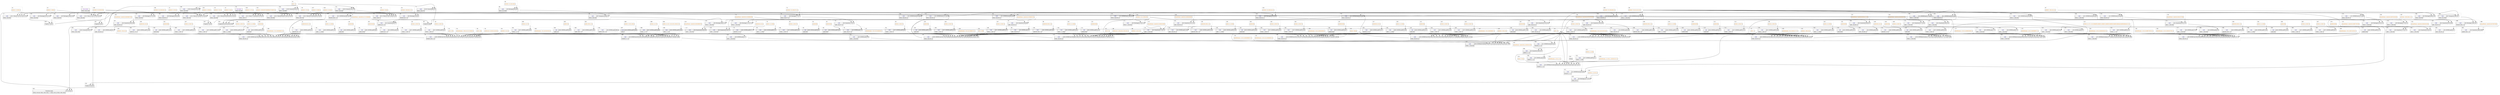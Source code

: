 digraph
{
    compound = true

    subgraph "cluster 12"
    {
        label = 12
        labeljust = l
        style = dotted

        "12dummy" [ height = 0, label = "", style = invis, width = 0 ]
        "\"0\"" [ label = <<table border="0" cellborder="1" cellpadding="4" cellspacing="0"><tr><td><font color="blueviolet">Var cache</font></td></tr><tr><td>f32[1,256,105]</td></tr></table>>, shape = plain ]
    }

    subgraph "cluster 13"
    {
        label = 13
        labeljust = l
        style = dotted

        "13dummy" [ height = 0, label = "", style = invis, width = 0 ]
        "\"1\"" [ label = <<table border="0" cellborder="1" cellpadding="4" cellspacing="0"><tr><td><font color="darkorange">i64[1] : {49L}</font></td></tr></table>>, shape = plain ]
    }

    subgraph "cluster 14"
    {
        label = 14
        labeljust = l
        style = dotted

        "14dummy" [ height = 0, label = "", style = invis, width = 0 ]
        "\"2\"" [ label = <<table border="0" cellborder="1" cellpadding="4" cellspacing="0"><tr><td><font color="darkorange">i64[1] : {105L}</font></td></tr></table>>, shape = plain ]
    }

    subgraph "cluster 15"
    {
        label = 15
        labeljust = l
        style = dotted

        "15dummy" [ height = 0, label = "", style = invis, width = 0 ]
        "\"3\"" [ label = <<table border="0" cellborder="1" cellpadding="4" cellspacing="0"><tr><td><font color="darkorange">i64[1] : {2L}</font></td></tr></table>>, shape = plain ]
    }

    subgraph "cluster 16"
    {
        label = 16
        labeljust = l
        style = dotted

        "16dummy" [ height = 0, label = "", style = invis, width = 0 ]
        "\"4\"" [ label = <<table border="0" cellborder="1" cellpadding="4" cellspacing="0"><tr><td><font color="darkorange">i64[1] : {1L}</font></td></tr></table>>, shape = plain ]
    }

    subgraph "cluster 17"
    {
        label = 17
        labeljust = l
        style = dotted

        "17dummy" [ height = 0, label = "", style = invis, width = 0 ]
        "\"5\"" [ label = <<table border="0" cellborder="1" cellpadding="4" cellspacing="0"><tr><td><font color="darkblue">Call</font></td><td port="P0">(11) Slice</td><td port="P1">12</td><td port="P2">13</td><td port="P3">14</td><td port="P4">15</td><td port="P5">16</td></tr><tr><td>f32[1,256,56]</td></tr></table>>, shape = plain ]
    }

    subgraph "cluster 21"
    {
        label = 21
        labeljust = l
        style = dotted

        "21dummy" [ height = 0, label = "", style = invis, width = 0 ]
        "\"6\"" [ label = <<table border="0" cellborder="1" cellpadding="4" cellspacing="0"><tr><td><font color="darkorange">i64[1] : {21L}</font></td></tr></table>>, shape = plain ]
    }

    subgraph "cluster 22"
    {
        label = 22
        labeljust = l
        style = dotted

        "22dummy" [ height = 0, label = "", style = invis, width = 0 ]
        "\"7\"" [ label = <<table border="0" cellborder="1" cellpadding="4" cellspacing="0"><tr><td><font color="darkblue">Call</font></td><td port="P0">(11) Slice</td><td port="P1">12</td><td port="P2">21</td><td port="P3">13</td><td port="P4">15</td><td port="P5">16</td></tr><tr><td>f32[1,256,28]</td></tr></table>>, shape = plain ]
    }

    subgraph "cluster 26"
    {
        label = 26
        labeljust = l
        style = dotted

        "26dummy" [ height = 0, label = "", style = invis, width = 0 ]
        "\"8\"" [ label = <<table border="0" cellborder="1" cellpadding="4" cellspacing="0"><tr><td><font color="darkorange">i64[1] : {7L}</font></td></tr></table>>, shape = plain ]
    }

    subgraph "cluster 27"
    {
        label = 27
        labeljust = l
        style = dotted

        "27dummy" [ height = 0, label = "", style = invis, width = 0 ]
        "\"9\"" [ label = <<table border="0" cellborder="1" cellpadding="4" cellspacing="0"><tr><td><font color="darkblue">Call</font></td><td port="P0">(11) Slice</td><td port="P1">12</td><td port="P2">26</td><td port="P3">21</td><td port="P4">15</td><td port="P5">16</td></tr><tr><td>f32[1,256,14]</td></tr></table>>, shape = plain ]
    }

    subgraph "cluster 31"
    {
        label = 31
        labeljust = l
        style = dotted

        "31dummy" [ height = 0, label = "", style = invis, width = 0 ]
        "\"10\"" [ label = <<table border="0" cellborder="1" cellpadding="4" cellspacing="0"><tr><td><font color="darkorange">i64[1] : {0L}</font></td></tr></table>>, shape = plain ]
    }

    subgraph "cluster 32"
    {
        label = 32
        labeljust = l
        style = dotted

        "32dummy" [ height = 0, label = "", style = invis, width = 0 ]
        "\"11\"" [ label = <<table border="0" cellborder="1" cellpadding="4" cellspacing="0"><tr><td><font color="darkblue">Call</font></td><td port="P0">(11) Slice</td><td port="P1">12</td><td port="P2">31</td><td port="P3">26</td><td port="P4">15</td><td port="P5">16</td></tr><tr><td>f32[1,256,7]</td></tr></table>>, shape = plain ]
    }

    subgraph "cluster 34"
    {
        label = 34
        labeljust = l
        style = dotted

        "34dummy" [ height = 0, label = "", style = invis, width = 0 ]
        "\"12\"" [ label = <<table border="0" cellborder="1" cellpadding="4" cellspacing="0"><tr><td><font color="blueviolet">Var input</font></td></tr><tr><td>f32[1,30,40]</td></tr></table>>, shape = plain ]
    }

    subgraph "cluster 35"
    {
        label = 35
        labeljust = l
        style = dotted

        "35dummy" [ height = 0, label = "", style = invis, width = 0 ]
        "\"13\"" [ label = <<table border="0" cellborder="1" cellpadding="4" cellspacing="0"><tr><td><font color="darkorange">i32[4] : {30,40,1,1}</font></td></tr></table>>, shape = plain ]
    }

    subgraph "cluster 36"
    {
        label = 36
        labeljust = l
        style = dotted

        "36dummy" [ height = 0, label = "", style = invis, width = 0 ]
        "\"14\"" [ label = <<table border="0" cellborder="1" cellpadding="4" cellspacing="0"><tr><td><font color="darkblue">Call</font></td><td port="P0">(0) Reshape</td><td port="P1">34</td><td port="P2">35</td></tr><tr><td>f32[30,40,1,1]</td></tr></table>>, shape = plain ]
    }

    subgraph "cluster 37"
    {
        label = 37
        labeljust = l
        style = dotted

        "37dummy" [ height = 0, label = "", style = invis, width = 0 ]
        "\"15\"" [ label = <<table border="0" cellborder="1" cellpadding="4" cellspacing="0"><tr><td><font color="darkorange">QuatParm : new(93,0.17173836f)</font></td></tr></table>>, shape = plain ]
    }

    subgraph "cluster 38"
    {
        label = 38
        labeljust = l
        style = dotted

        "38dummy" [ height = 0, label = "", style = invis, width = 0 ]
        "\"16\"" [ label = <<table border="0" cellborder="1" cellpadding="4" cellspacing="0"><tr><td><font color="darkblue">Call</font></td><td port="P0">(4) Quantize</td><td port="P1">36</td><td port="P2">37</td></tr><tr><td>u8[30,40,1,1]</td></tr></table>>, shape = plain ]
    }

    subgraph "cluster 39"
    {
        label = 39
        labeljust = l
        style = dotted

        "39dummy" [ height = 0, label = "", style = invis, width = 0 ]
        "\"17\"" [ label = <<table border="0" cellborder="1" cellpadding="4" cellspacing="0"><tr><td><font color="darkblue">Call</font></td><td port="P0">(3) GNNELoad</td><td port="P1">38</td></tr><tr><td>u8[30,40,1,1]</td></tr></table>>, shape = plain ]
    }

    subgraph "cluster 41"
    {
        label = 41
        labeljust = l
        style = dotted

        "41dummy" [ height = 0, label = "", style = invis, width = 0 ]
        "\"18\"" [ label = <<table border="0" cellborder="1" cellpadding="4" cellspacing="0"><tr><td><font color="darkorange">u8[256,40,1,1]</font></td></tr></table>>, shape = plain ]
    }

    subgraph "cluster 42"
    {
        label = 42
        labeljust = l
        style = dotted

        "42dummy" [ height = 0, label = "", style = invis, width = 0 ]
        "\"19\"" [ label = <<table border="0" cellborder="1" cellpadding="4" cellspacing="0"><tr><td><font color="darkblue">Call</font></td><td port="P0">(40) GNNELoadW</td><td port="P1">41</td></tr><tr><td>u8[256,40,1,1]</td></tr></table>>, shape = plain ]
    }

    subgraph "cluster 43"
    {
        label = 43
        labeljust = l
        style = dotted

        "43dummy" [ height = 0, label = "", style = invis, width = 0 ]
        "\"20\"" [ label = <<table border="0" cellborder="1" cellpadding="4" cellspacing="0"><tr><td><font color="darkorange">u8[1,1,1,256]</font></td></tr></table>>, shape = plain ]
    }

    subgraph "cluster 44"
    {
        label = 44
        labeljust = l
        style = dotted

        "44dummy" [ height = 0, label = "", style = invis, width = 0 ]
        "\"21\"" [ label = <<table border="0" cellborder="1" cellpadding="4" cellspacing="0"><tr><td><font color="darkblue">Call</font></td><td port="P0">(40) GNNELoadW</td><td port="P1">43</td></tr><tr><td>u8[1,1,1,256]</td></tr></table>>, shape = plain ]
    }

    subgraph "cluster 45"
    {
        label = 45
        labeljust = l
        style = dotted

        "45dummy" [ height = 0, label = "", style = invis, width = 0 ]
        "\"22\"" [ label = <<table border="0" cellborder="1" cellpadding="4" cellspacing="0"><tr><td><font color="darkorange">u8[256]</font></td></tr></table>>, shape = plain ]
    }

    subgraph "cluster 46"
    {
        label = 46
        labeljust = l
        style = dotted

        "46dummy" [ height = 0, label = "", style = invis, width = 0 ]
        "\"23\"" [ label = <<table border="0" cellborder="1" cellpadding="4" cellspacing="0"><tr><td><font color="darkblue">Call</font></td><td port="P0">(40) GNNELoadW</td><td port="P1">45</td></tr><tr><td>u8[256]</td></tr></table>>, shape = plain ]
    }

    subgraph "cluster 48"
    {
        label = 48
        labeljust = l
        style = dotted

        "48dummy" [ height = 0, label = "", style = invis, width = 0 ]
        "\"24\"" [ label = <<table border="0" cellborder="1" cellpadding="4" cellspacing="0"><tr><td><font color="darkorange">f16[1,1,256,7]</font></td></tr></table>>, shape = plain ]
    }

    subgraph "cluster 49"
    {
        label = 49
        labeljust = l
        style = dotted

        "49dummy" [ height = 0, label = "", style = invis, width = 0 ]
        "\"25\"" [ label = <<table border="0" cellborder="1" cellpadding="4" cellspacing="0"><tr><td><font color="darkblue">Call</font></td><td port="P0">(47) GNNELoadW</td><td port="P1">48</td></tr><tr><td>f16[1,1,256,7]</td></tr></table>>, shape = plain ]
    }

    subgraph "cluster 50"
    {
        label = 50
        labeljust = l
        style = dotted

        "50dummy" [ height = 0, label = "", style = invis, width = 0 ]
        "\"26\"" [ label = <<table border="0" cellborder="1" cellpadding="4" cellspacing="0"><tr><td><font color="darkorange">f16[1,1,256,7]</font></td></tr></table>>, shape = plain ]
    }

    subgraph "cluster 51"
    {
        label = 51
        labeljust = l
        style = dotted

        "51dummy" [ height = 0, label = "", style = invis, width = 0 ]
        "\"27\"" [ label = <<table border="0" cellborder="1" cellpadding="4" cellspacing="0"><tr><td><font color="darkblue">Call</font></td><td port="P0">(47) GNNELoadW</td><td port="P1">50</td></tr><tr><td>f16[1,1,256,7]</td></tr></table>>, shape = plain ]
    }

    subgraph "cluster 52"
    {
        label = 52
        labeljust = l
        style = dotted

        "52dummy" [ height = 0, label = "", style = invis, width = 0 ]
        "\"28\"" [ label = <<table border="0" cellborder="1" cellpadding="4" cellspacing="0"><tr><td><font color="darkorange">i32 : 93</font></td></tr></table>>, shape = plain ]
    }

    subgraph "cluster 53"
    {
        label = 53
        labeljust = l
        style = dotted

        "53dummy" [ height = 0, label = "", style = invis, width = 0 ]
        "\"29\"" [ label = <<table border="0" cellborder="1" cellpadding="4" cellspacing="0"><tr><td><font color="darkorange">i32 : 0</font></td></tr></table>>, shape = plain ]
    }

    subgraph "cluster 54"
    {
        label = 54
        labeljust = l
        style = dotted

        "54dummy" [ height = 0, label = "", style = invis, width = 0 ]
        "\"30\"" [ label = <<table border="0" cellborder="1" cellpadding="4" cellspacing="0"><tr><td><font color="darkorange">DeQParam : &lt;93, 0.17173836&gt;</font></td></tr></table>>, shape = plain ]
    }

    subgraph "cluster 55"
    {
        label = 55
        labeljust = l
        style = dotted

        "55dummy" [ height = 0, label = "", style = invis, width = 0 ]
        "\"31\"" [ label = <<table border="0" cellborder="1" cellpadding="4" cellspacing="0"><tr><td><font color="darkorange">i32[2,2] : {{0,0},{0,0}}</font></td></tr></table>>, shape = plain ]
    }

    subgraph "cluster 56"
    {
        label = 56
        labeljust = l
        style = dotted

        "56dummy" [ height = 0, label = "", style = invis, width = 0 ]
        "\"32\"" [ label = <<table border="0" cellborder="1" cellpadding="4" cellspacing="0"><tr><td><font color="darkorange">i32[2] : {1,1}</font></td></tr></table>>, shape = plain ]
    }

    subgraph "cluster 57"
    {
        label = 57
        labeljust = l
        style = dotted

        "57dummy" [ height = 0, label = "", style = invis, width = 0 ]
        "\"33\"" [ label = <<table border="0" cellborder="1" cellpadding="4" cellspacing="0"><tr><td><font color="darkorange">i32 : 1</font></td></tr></table>>, shape = plain ]
    }

    subgraph "cluster 58"
    {
        label = 58
        labeljust = l
        style = dotted

        "58dummy" [ height = 0, label = "", style = invis, width = 0 ]
        "\"34\"" [ label = <<table border="0" cellborder="1" cellpadding="4" cellspacing="0"><tr><td><font color="darkorange">bool : False</font></td></tr></table>>, shape = plain ]
    }

    subgraph "cluster 59"
    {
        label = 59
        labeljust = l
        style = dotted

        "59dummy" [ height = 0, label = "", style = invis, width = 0 ]
        "\"35\"" [ label = <<table border="0" cellborder="1" cellpadding="4" cellspacing="0"><tr><td><font color="darkorange">i16 : 93</font></td></tr></table>>, shape = plain ]
    }

    subgraph "cluster 60"
    {
        label = 60
        labeljust = l
        style = dotted

        "60dummy" [ height = 0, label = "", style = invis, width = 0 ]
        "\"36\"" [ label = <<table border="0" cellborder="1" cellpadding="4" cellspacing="0"><tr><td><font color="darkorange">u8[10240]</font></td></tr></table>>, shape = plain ]
    }

    subgraph "cluster 61"
    {
        label = 61
        labeljust = l
        style = dotted

        "61dummy" [ height = 0, label = "", style = invis, width = 0 ]
        "\"37\"" [ label = <<table border="0" cellborder="1" cellpadding="4" cellspacing="0"><tr><td><font color="darkblue">Call</font></td><td port="P0">(40) GNNELoadW</td><td port="P1">60</td></tr><tr><td>u8[10240]</td></tr></table>>, shape = plain ]
    }

    subgraph "cluster 62"
    {
        label = 62
        labeljust = l
        style = dotted

        "62dummy" [ height = 0, label = "", style = invis, width = 0 ]
        "\"38\"" [ label = <<table border="0" cellborder="1" cellpadding="4" cellspacing="0"><tr><td><font color="darkblue">Call</font></td><td port="P0">(33) GNNEConv2D</td><td port="P1">39</td><td port="P2">42</td><td port="P3">44</td><td port="P4">46</td><td port="P5">49</td><td port="P6">51</td><td port="P7">52</td><td port="P8">53</td><td port="P9">53</td><td port="P10">54</td><td port="P11">55</td><td port="P12">56</td><td port="P13">56</td><td port="P14">57</td><td port="P15">58</td><td port="P16">59</td><td port="P17">61</td></tr><tr><td>f16[30,256,1,1]</td></tr></table>>, shape = plain ]
    }

    subgraph "cluster 63"
    {
        label = 63
        labeljust = l
        style = dotted

        "63dummy" [ height = 0, label = "", style = invis, width = 0 ]
        "\"39\"" [ label = <<table border="0" cellborder="1" cellpadding="4" cellspacing="0"><tr><td><font color="darkorange">i64[4] : {1L,1L,1L,1L}</font></td></tr></table>>, shape = plain ]
    }

    subgraph "cluster 64"
    {
        label = 64
        labeljust = l
        style = dotted

        "64dummy" [ height = 0, label = "", style = invis, width = 0 ]
        "\"40\"" [ label = <<table border="0" cellborder="1" cellpadding="4" cellspacing="0"><tr><td><font color="darkblue">Call</font></td><td port="P0">(1) GNNEStore</td><td port="P1">62</td><td port="P2">63</td></tr><tr><td>f32[30,256,1,1]</td></tr></table>>, shape = plain ]
    }

    subgraph "cluster 65"
    {
        label = 65
        labeljust = l
        style = dotted

        "65dummy" [ height = 0, label = "", style = invis, width = 0 ]
        "\"41\"" [ label = <<table border="0" cellborder="1" cellpadding="4" cellspacing="0"><tr><td><font color="darkorange">i32[3] : {1,30,256}</font></td></tr></table>>, shape = plain ]
    }

    subgraph "cluster 66"
    {
        label = 66
        labeljust = l
        style = dotted

        "66dummy" [ height = 0, label = "", style = invis, width = 0 ]
        "\"42\"" [ label = <<table border="0" cellborder="1" cellpadding="4" cellspacing="0"><tr><td><font color="darkblue">Call</font></td><td port="P0">(0) Reshape</td><td port="P1">64</td><td port="P2">65</td></tr><tr><td>f32[1,30,256]</td></tr></table>>, shape = plain ]
    }

    subgraph "cluster 67"
    {
        label = 67
        labeljust = l
        style = dotted

        "67dummy" [ height = 0, label = "", style = invis, width = 0 ]
        "\"43\"" [ label = <<table border="0" cellborder="1" cellpadding="4" cellspacing="0"><tr><td><font color="darkorange">i64[3] : {0L,2L,1L}</font></td></tr></table>>, shape = plain ]
    }

    subgraph "cluster 68"
    {
        label = 68
        labeljust = l
        style = dotted

        "68dummy" [ height = 0, label = "", style = invis, width = 0 ]
        "\"44\"" [ label = <<table border="0" cellborder="1" cellpadding="4" cellspacing="0"><tr><td><font color="darkblue">Call</font></td><td port="P0">(6) Transpose</td><td port="P1">66</td><td port="P2">67</td></tr><tr><td>f32[1,256,30]</td></tr></table>>, shape = plain ]
    }

    subgraph "cluster 69"
    {
        label = 69
        labeljust = l
        style = dotted

        "69dummy" [ height = 0, label = "", style = invis, width = 0 ]
        "\"45\"" [ label = <<table border="0" cellborder="1" cellpadding="4" cellspacing="0"><tr><td><font>Tuple</font></td><td port="P0">32</td><td port="P1">68</td></tr></table>>, shape = plain ]
    }

    subgraph "cluster 70"
    {
        label = 70
        labeljust = l
        style = dotted

        "70dummy" [ height = 0, label = "", style = invis, width = 0 ]
        "\"46\"" [ label = <<table border="0" cellborder="1" cellpadding="4" cellspacing="0"><tr><td><font color="darkorange">i64 : 2</font></td></tr></table>>, shape = plain ]
    }

    subgraph "cluster 71"
    {
        label = 71
        labeljust = l
        style = dotted

        "71dummy" [ height = 0, label = "", style = invis, width = 0 ]
        "\"47\"" [ label = <<table border="0" cellborder="1" cellpadding="4" cellspacing="0"><tr><td><font color="darkblue">Call</font></td><td port="P0">(10) Concat</td><td port="P1">69</td><td port="P2">70</td></tr><tr><td>f32[1,256,37]</td></tr></table>>, shape = plain ]
    }

    subgraph "cluster 72"
    {
        label = 72
        labeljust = l
        style = dotted

        "72dummy" [ height = 0, label = "", style = invis, width = 0 ]
        "\"48\"" [ label = <<table border="0" cellborder="1" cellpadding="4" cellspacing="0"><tr><td><font color="darkorange">i32[4] : {1,256,37,1}</font></td></tr></table>>, shape = plain ]
    }

    subgraph "cluster 73"
    {
        label = 73
        labeljust = l
        style = dotted

        "73dummy" [ height = 0, label = "", style = invis, width = 0 ]
        "\"49\"" [ label = <<table border="0" cellborder="1" cellpadding="4" cellspacing="0"><tr><td><font color="darkblue">Call</font></td><td port="P0">(0) Reshape</td><td port="P1">71</td><td port="P2">72</td></tr><tr><td>f32[1,256,37,1]</td></tr></table>>, shape = plain ]
    }

    subgraph "cluster 74"
    {
        label = 74
        labeljust = l
        style = dotted

        "74dummy" [ height = 0, label = "", style = invis, width = 0 ]
        "\"50\"" [ label = <<table border="0" cellborder="1" cellpadding="4" cellspacing="0"><tr><td><font color="darkorange">QuatParm : new(0,0.11356928f)</font></td></tr></table>>, shape = plain ]
    }

    subgraph "cluster 75"
    {
        label = 75
        labeljust = l
        style = dotted

        "75dummy" [ height = 0, label = "", style = invis, width = 0 ]
        "\"51\"" [ label = <<table border="0" cellborder="1" cellpadding="4" cellspacing="0"><tr><td><font color="darkblue">Call</font></td><td port="P0">(4) Quantize</td><td port="P1">73</td><td port="P2">74</td></tr><tr><td>u8[1,256,37,1]</td></tr></table>>, shape = plain ]
    }

    subgraph "cluster 76"
    {
        label = 76
        labeljust = l
        style = dotted

        "76dummy" [ height = 0, label = "", style = invis, width = 0 ]
        "\"52\"" [ label = <<table border="0" cellborder="1" cellpadding="4" cellspacing="0"><tr><td><font color="darkblue">Call</font></td><td port="P0">(3) GNNELoad</td><td port="P1">75</td></tr><tr><td>u8[1,256,37,1]</td></tr></table>>, shape = plain ]
    }

    subgraph "cluster 77"
    {
        label = 77
        labeljust = l
        style = dotted

        "77dummy" [ height = 0, label = "", style = invis, width = 0 ]
        "\"53\"" [ label = <<table border="0" cellborder="1" cellpadding="4" cellspacing="0"><tr><td><font color="darkorange">u8[256,1,8,1]</font></td></tr></table>>, shape = plain ]
    }

    subgraph "cluster 78"
    {
        label = 78
        labeljust = l
        style = dotted

        "78dummy" [ height = 0, label = "", style = invis, width = 0 ]
        "\"54\"" [ label = <<table border="0" cellborder="1" cellpadding="4" cellspacing="0"><tr><td><font color="darkblue">Call</font></td><td port="P0">(40) GNNELoadW</td><td port="P1">77</td></tr><tr><td>u8[256,1,8,1]</td></tr></table>>, shape = plain ]
    }

    subgraph "cluster 79"
    {
        label = 79
        labeljust = l
        style = dotted

        "79dummy" [ height = 0, label = "", style = invis, width = 0 ]
        "\"55\"" [ label = <<table border="0" cellborder="1" cellpadding="4" cellspacing="0"><tr><td><font color="darkorange">u8[1,1,1,256]</font></td></tr></table>>, shape = plain ]
    }

    subgraph "cluster 80"
    {
        label = 80
        labeljust = l
        style = dotted

        "80dummy" [ height = 0, label = "", style = invis, width = 0 ]
        "\"56\"" [ label = <<table border="0" cellborder="1" cellpadding="4" cellspacing="0"><tr><td><font color="darkblue">Call</font></td><td port="P0">(40) GNNELoadW</td><td port="P1">79</td></tr><tr><td>u8[1,1,1,256]</td></tr></table>>, shape = plain ]
    }

    subgraph "cluster 81"
    {
        label = 81
        labeljust = l
        style = dotted

        "81dummy" [ height = 0, label = "", style = invis, width = 0 ]
        "\"57\"" [ label = <<table border="0" cellborder="1" cellpadding="4" cellspacing="0"><tr><td><font color="darkorange">u8[256]</font></td></tr></table>>, shape = plain ]
    }

    subgraph "cluster 82"
    {
        label = 82
        labeljust = l
        style = dotted

        "82dummy" [ height = 0, label = "", style = invis, width = 0 ]
        "\"58\"" [ label = <<table border="0" cellborder="1" cellpadding="4" cellspacing="0"><tr><td><font color="darkblue">Call</font></td><td port="P0">(40) GNNELoadW</td><td port="P1">81</td></tr><tr><td>u8[256]</td></tr></table>>, shape = plain ]
    }

    subgraph "cluster 83"
    {
        label = 83
        labeljust = l
        style = dotted

        "83dummy" [ height = 0, label = "", style = invis, width = 0 ]
        "\"59\"" [ label = <<table border="0" cellborder="1" cellpadding="4" cellspacing="0"><tr><td><font color="darkorange">f16[1,1,256,7]</font></td></tr></table>>, shape = plain ]
    }

    subgraph "cluster 84"
    {
        label = 84
        labeljust = l
        style = dotted

        "84dummy" [ height = 0, label = "", style = invis, width = 0 ]
        "\"60\"" [ label = <<table border="0" cellborder="1" cellpadding="4" cellspacing="0"><tr><td><font color="darkblue">Call</font></td><td port="P0">(47) GNNELoadW</td><td port="P1">83</td></tr><tr><td>f16[1,1,256,7]</td></tr></table>>, shape = plain ]
    }

    subgraph "cluster 85"
    {
        label = 85
        labeljust = l
        style = dotted

        "85dummy" [ height = 0, label = "", style = invis, width = 0 ]
        "\"61\"" [ label = <<table border="0" cellborder="1" cellpadding="4" cellspacing="0"><tr><td><font color="darkorange">f16[1,1,256,7]</font></td></tr></table>>, shape = plain ]
    }

    subgraph "cluster 86"
    {
        label = 86
        labeljust = l
        style = dotted

        "86dummy" [ height = 0, label = "", style = invis, width = 0 ]
        "\"62\"" [ label = <<table border="0" cellborder="1" cellpadding="4" cellspacing="0"><tr><td><font color="darkblue">Call</font></td><td port="P0">(47) GNNELoadW</td><td port="P1">85</td></tr><tr><td>f16[1,1,256,7]</td></tr></table>>, shape = plain ]
    }

    subgraph "cluster 87"
    {
        label = 87
        labeljust = l
        style = dotted

        "87dummy" [ height = 0, label = "", style = invis, width = 0 ]
        "\"63\"" [ label = <<table border="0" cellborder="1" cellpadding="4" cellspacing="0"><tr><td><font color="darkorange">DeQParam : &lt;0, 0.11356928&gt;</font></td></tr></table>>, shape = plain ]
    }

    subgraph "cluster 88"
    {
        label = 88
        labeljust = l
        style = dotted

        "88dummy" [ height = 0, label = "", style = invis, width = 0 ]
        "\"64\"" [ label = <<table border="0" cellborder="1" cellpadding="4" cellspacing="0"><tr><td><font color="darkorange">i64[2,2] : {{0L,0L},{0L,0L}}</font></td></tr></table>>, shape = plain ]
    }

    subgraph "cluster 89"
    {
        label = 89
        labeljust = l
        style = dotted

        "89dummy" [ height = 0, label = "", style = invis, width = 0 ]
        "\"65\"" [ label = <<table border="0" cellborder="1" cellpadding="4" cellspacing="0"><tr><td><font color="darkorange">i64[2] : {1L,1L}</font></td></tr></table>>, shape = plain ]
    }

    subgraph "cluster 90"
    {
        label = 90
        labeljust = l
        style = dotted

        "90dummy" [ height = 0, label = "", style = invis, width = 0 ]
        "\"66\"" [ label = <<table border="0" cellborder="1" cellpadding="4" cellspacing="0"><tr><td><font color="darkorange">i32 : 256</font></td></tr></table>>, shape = plain ]
    }

    subgraph "cluster 91"
    {
        label = 91
        labeljust = l
        style = dotted

        "91dummy" [ height = 0, label = "", style = invis, width = 0 ]
        "\"67\"" [ label = <<table border="0" cellborder="1" cellpadding="4" cellspacing="0"><tr><td><font color="darkorange">i16 : 0</font></td></tr></table>>, shape = plain ]
    }

    subgraph "cluster 92"
    {
        label = 92
        labeljust = l
        style = dotted

        "92dummy" [ height = 0, label = "", style = invis, width = 0 ]
        "\"68\"" [ label = <<table border="0" cellborder="1" cellpadding="4" cellspacing="0"><tr><td><font color="darkorange">u8[2048]</font></td></tr></table>>, shape = plain ]
    }

    subgraph "cluster 93"
    {
        label = 93
        labeljust = l
        style = dotted

        "93dummy" [ height = 0, label = "", style = invis, width = 0 ]
        "\"69\"" [ label = <<table border="0" cellborder="1" cellpadding="4" cellspacing="0"><tr><td><font color="darkblue">Call</font></td><td port="P0">(40) GNNELoadW</td><td port="P1">92</td></tr><tr><td>u8[2048]</td></tr></table>>, shape = plain ]
    }

    subgraph "cluster 94"
    {
        label = 94
        labeljust = l
        style = dotted

        "94dummy" [ height = 0, label = "", style = invis, width = 0 ]
        "\"70\"" [ label = <<table border="0" cellborder="1" cellpadding="4" cellspacing="0"><tr><td><font color="darkblue">Call</font></td><td port="P0">(30) GNNEConv2D</td><td port="P1">76</td><td port="P2">78</td><td port="P3">80</td><td port="P4">82</td><td port="P5">84</td><td port="P6">86</td><td port="P7">53</td><td port="P8">53</td><td port="P9">53</td><td port="P10">87</td><td port="P11">88</td><td port="P12">89</td><td port="P13">89</td><td port="P14">90</td><td port="P15">58</td><td port="P16">91</td><td port="P17">93</td></tr><tr><td>f16[1,256,30,1]</td></tr></table>>, shape = plain ]
    }

    subgraph "cluster 95"
    {
        label = 95
        labeljust = l
        style = dotted

        "95dummy" [ height = 0, label = "", style = invis, width = 0 ]
        "\"71\"" [ label = <<table border="0" cellborder="1" cellpadding="4" cellspacing="0"><tr><td><font color="darkblue">Call</font></td><td port="P0">(1) GNNEStore</td><td port="P1">94</td><td port="P2">63</td></tr><tr><td>f32[1,256,30,1]</td></tr></table>>, shape = plain ]
    }

    subgraph "cluster 96"
    {
        label = 96
        labeljust = l
        style = dotted

        "96dummy" [ height = 0, label = "", style = invis, width = 0 ]
        "\"72\"" [ label = <<table border="0" cellborder="1" cellpadding="4" cellspacing="0"><tr><td><font color="darkorange">QuatParm : new(0,0.27998075f)</font></td></tr></table>>, shape = plain ]
    }

    subgraph "cluster 97"
    {
        label = 97
        labeljust = l
        style = dotted

        "97dummy" [ height = 0, label = "", style = invis, width = 0 ]
        "\"73\"" [ label = <<table border="0" cellborder="1" cellpadding="4" cellspacing="0"><tr><td><font color="darkblue">Call</font></td><td port="P0">(4) Quantize</td><td port="P1">95</td><td port="P2">96</td></tr><tr><td>u8[1,256,30,1]</td></tr></table>>, shape = plain ]
    }

    subgraph "cluster 98"
    {
        label = 98
        labeljust = l
        style = dotted

        "98dummy" [ height = 0, label = "", style = invis, width = 0 ]
        "\"74\"" [ label = <<table border="0" cellborder="1" cellpadding="4" cellspacing="0"><tr><td><font color="darkblue">Call</font></td><td port="P0">(3) GNNELoad</td><td port="P1">97</td></tr><tr><td>u8[1,256,30,1]</td></tr></table>>, shape = plain ]
    }

    subgraph "cluster 99"
    {
        label = 99
        labeljust = l
        style = dotted

        "99dummy" [ height = 0, label = "", style = invis, width = 0 ]
        "\"75\"" [ label = <<table border="0" cellborder="1" cellpadding="4" cellspacing="0"><tr><td><font color="darkorange">u8[256,256,1,1]</font></td></tr></table>>, shape = plain ]
    }

    subgraph "cluster 100"
    {
        label = 100
        labeljust = l
        style = dotted

        "100dummy" [ height = 0, label = "", style = invis, width = 0 ]
        "\"76\"" [ label = <<table border="0" cellborder="1" cellpadding="4" cellspacing="0"><tr><td><font color="darkblue">Call</font></td><td port="P0">(40) GNNELoadW</td><td port="P1">99</td></tr><tr><td>u8[256,256,1,1]</td></tr></table>>, shape = plain ]
    }

    subgraph "cluster 101"
    {
        label = 101
        labeljust = l
        style = dotted

        "101dummy" [ height = 0, label = "", style = invis, width = 0 ]
        "\"77\"" [ label = <<table border="0" cellborder="1" cellpadding="4" cellspacing="0"><tr><td><font color="darkorange">u8[1,1,1,256]</font></td></tr></table>>, shape = plain ]
    }

    subgraph "cluster 102"
    {
        label = 102
        labeljust = l
        style = dotted

        "102dummy" [ height = 0, label = "", style = invis, width = 0 ]
        "\"78\"" [ label = <<table border="0" cellborder="1" cellpadding="4" cellspacing="0"><tr><td><font color="darkblue">Call</font></td><td port="P0">(40) GNNELoadW</td><td port="P1">101</td></tr><tr><td>u8[1,1,1,256]</td></tr></table>>, shape = plain ]
    }

    subgraph "cluster 103"
    {
        label = 103
        labeljust = l
        style = dotted

        "103dummy" [ height = 0, label = "", style = invis, width = 0 ]
        "\"79\"" [ label = <<table border="0" cellborder="1" cellpadding="4" cellspacing="0"><tr><td><font color="darkorange">u8[256]</font></td></tr></table>>, shape = plain ]
    }

    subgraph "cluster 104"
    {
        label = 104
        labeljust = l
        style = dotted

        "104dummy" [ height = 0, label = "", style = invis, width = 0 ]
        "\"80\"" [ label = <<table border="0" cellborder="1" cellpadding="4" cellspacing="0"><tr><td><font color="darkblue">Call</font></td><td port="P0">(40) GNNELoadW</td><td port="P1">103</td></tr><tr><td>u8[256]</td></tr></table>>, shape = plain ]
    }

    subgraph "cluster 105"
    {
        label = 105
        labeljust = l
        style = dotted

        "105dummy" [ height = 0, label = "", style = invis, width = 0 ]
        "\"81\"" [ label = <<table border="0" cellborder="1" cellpadding="4" cellspacing="0"><tr><td><font color="darkorange">f16[1,1,256,7]</font></td></tr></table>>, shape = plain ]
    }

    subgraph "cluster 106"
    {
        label = 106
        labeljust = l
        style = dotted

        "106dummy" [ height = 0, label = "", style = invis, width = 0 ]
        "\"82\"" [ label = <<table border="0" cellborder="1" cellpadding="4" cellspacing="0"><tr><td><font color="darkblue">Call</font></td><td port="P0">(47) GNNELoadW</td><td port="P1">105</td></tr><tr><td>f16[1,1,256,7]</td></tr></table>>, shape = plain ]
    }

    subgraph "cluster 107"
    {
        label = 107
        labeljust = l
        style = dotted

        "107dummy" [ height = 0, label = "", style = invis, width = 0 ]
        "\"83\"" [ label = <<table border="0" cellborder="1" cellpadding="4" cellspacing="0"><tr><td><font color="darkorange">f16[1,1,256,7]</font></td></tr></table>>, shape = plain ]
    }

    subgraph "cluster 108"
    {
        label = 108
        labeljust = l
        style = dotted

        "108dummy" [ height = 0, label = "", style = invis, width = 0 ]
        "\"84\"" [ label = <<table border="0" cellborder="1" cellpadding="4" cellspacing="0"><tr><td><font color="darkblue">Call</font></td><td port="P0">(47) GNNELoadW</td><td port="P1">107</td></tr><tr><td>f16[1,1,256,7]</td></tr></table>>, shape = plain ]
    }

    subgraph "cluster 109"
    {
        label = 109
        labeljust = l
        style = dotted

        "109dummy" [ height = 0, label = "", style = invis, width = 0 ]
        "\"85\"" [ label = <<table border="0" cellborder="1" cellpadding="4" cellspacing="0"><tr><td><font color="darkorange">DeQParam : &lt;0, 0.27998075&gt;</font></td></tr></table>>, shape = plain ]
    }

    subgraph "cluster 110"
    {
        label = 110
        labeljust = l
        style = dotted

        "110dummy" [ height = 0, label = "", style = invis, width = 0 ]
        "\"86\"" [ label = <<table border="0" cellborder="1" cellpadding="4" cellspacing="0"><tr><td><font color="darkorange">u8[65536]</font></td></tr></table>>, shape = plain ]
    }

    subgraph "cluster 111"
    {
        label = 111
        labeljust = l
        style = dotted

        "111dummy" [ height = 0, label = "", style = invis, width = 0 ]
        "\"87\"" [ label = <<table border="0" cellborder="1" cellpadding="4" cellspacing="0"><tr><td><font color="darkblue">Call</font></td><td port="P0">(40) GNNELoadW</td><td port="P1">110</td></tr><tr><td>u8[65536]</td></tr></table>>, shape = plain ]
    }

    subgraph "cluster 112"
    {
        label = 112
        labeljust = l
        style = dotted

        "112dummy" [ height = 0, label = "", style = invis, width = 0 ]
        "\"88\"" [ label = <<table border="0" cellborder="1" cellpadding="4" cellspacing="0"><tr><td><font color="darkblue">Call</font></td><td port="P0">(29) GNNEConv2D</td><td port="P1">98</td><td port="P2">100</td><td port="P3">102</td><td port="P4">104</td><td port="P5">106</td><td port="P6">108</td><td port="P7">53</td><td port="P8">53</td><td port="P9">53</td><td port="P10">109</td><td port="P11">88</td><td port="P12">89</td><td port="P13">89</td><td port="P14">57</td><td port="P15">58</td><td port="P16">91</td><td port="P17">111</td></tr><tr><td>f16[1,256,30,1]</td></tr></table>>, shape = plain ]
    }

    subgraph "cluster 113"
    {
        label = 113
        labeljust = l
        style = dotted

        "113dummy" [ height = 0, label = "", style = invis, width = 0 ]
        "\"89\"" [ label = <<table border="0" cellborder="1" cellpadding="4" cellspacing="0"><tr><td><font color="darkblue">Call</font></td><td port="P0">(1) GNNEStore</td><td port="P1">112</td><td port="P2">63</td></tr><tr><td>f32[1,256,30,1]</td></tr></table>>, shape = plain ]
    }

    subgraph "cluster 114"
    {
        label = 114
        labeljust = l
        style = dotted

        "114dummy" [ height = 0, label = "", style = invis, width = 0 ]
        "\"90\"" [ label = <<table border="0" cellborder="1" cellpadding="4" cellspacing="0"><tr><td><font color="darkorange">i32[4] : {1,1,256,30}</font></td></tr></table>>, shape = plain ]
    }

    subgraph "cluster 115"
    {
        label = 115
        labeljust = l
        style = dotted

        "115dummy" [ height = 0, label = "", style = invis, width = 0 ]
        "\"91\"" [ label = <<table border="0" cellborder="1" cellpadding="4" cellspacing="0"><tr><td><font color="darkblue">Call</font></td><td port="P0">(0) Reshape</td><td port="P1">113</td><td port="P2">114</td></tr><tr><td>f32[1,1,256,30]</td></tr></table>>, shape = plain ]
    }

    subgraph "cluster 116"
    {
        label = 116
        labeljust = l
        style = dotted

        "116dummy" [ height = 0, label = "", style = invis, width = 0 ]
        "\"92\"" [ label = <<table border="0" cellborder="1" cellpadding="4" cellspacing="0"><tr><td><font color="darkorange">QuatParm : new(0,0.30206907f)</font></td></tr></table>>, shape = plain ]
    }

    subgraph "cluster 117"
    {
        label = 117
        labeljust = l
        style = dotted

        "117dummy" [ height = 0, label = "", style = invis, width = 0 ]
        "\"93\"" [ label = <<table border="0" cellborder="1" cellpadding="4" cellspacing="0"><tr><td><font color="darkblue">Call</font></td><td port="P0">(4) Quantize</td><td port="P1">115</td><td port="P2">116</td></tr><tr><td>u8[1,1,256,30]</td></tr></table>>, shape = plain ]
    }

    subgraph "cluster 118"
    {
        label = 118
        labeljust = l
        style = dotted

        "118dummy" [ height = 0, label = "", style = invis, width = 0 ]
        "\"94\"" [ label = <<table border="0" cellborder="1" cellpadding="4" cellspacing="0"><tr><td><font color="darkblue">Call</font></td><td port="P0">(3) GNNELoad</td><td port="P1">117</td></tr><tr><td>u8[1,1,256,30]</td></tr></table>>, shape = plain ]
    }

    subgraph "cluster 119"
    {
        label = 119
        labeljust = l
        style = dotted

        "119dummy" [ height = 0, label = "", style = invis, width = 0 ]
        "\"95\"" [ label = <<table border="0" cellborder="1" cellpadding="4" cellspacing="0"><tr><td><font color="darkblue">Call</font></td><td port="P0">(0) Reshape</td><td port="P1">68</td><td port="P2">114</td></tr><tr><td>f32[1,1,256,30]</td></tr></table>>, shape = plain ]
    }

    subgraph "cluster 120"
    {
        label = 120
        labeljust = l
        style = dotted

        "120dummy" [ height = 0, label = "", style = invis, width = 0 ]
        "\"96\"" [ label = <<table border="0" cellborder="1" cellpadding="4" cellspacing="0"><tr><td><font color="darkblue">Call</font></td><td port="P0">(4) Quantize</td><td port="P1">119</td><td port="P2">74</td></tr><tr><td>u8[1,1,256,30]</td></tr></table>>, shape = plain ]
    }

    subgraph "cluster 121"
    {
        label = 121
        labeljust = l
        style = dotted

        "121dummy" [ height = 0, label = "", style = invis, width = 0 ]
        "\"97\"" [ label = <<table border="0" cellborder="1" cellpadding="4" cellspacing="0"><tr><td><font color="darkblue">Call</font></td><td port="P0">(3) GNNELoad</td><td port="P1">120</td></tr><tr><td>u8[1,1,256,30]</td></tr></table>>, shape = plain ]
    }

    subgraph "cluster 122"
    {
        label = 122
        labeljust = l
        style = dotted

        "122dummy" [ height = 0, label = "", style = invis, width = 0 ]
        "\"98\"" [ label = <<table border="0" cellborder="1" cellpadding="4" cellspacing="0"><tr><td><font color="darkorange">f16[1,1,1,7] : {{{{(Half)0,(Half)1,(Half)1,(Half)0,(Half)0,(Half)-Infinity,(Half)Infinity}}}}</font></td></tr></table>>, shape = plain ]
    }

    subgraph "cluster 123"
    {
        label = 123
        labeljust = l
        style = dotted

        "123dummy" [ height = 0, label = "", style = invis, width = 0 ]
        "\"99\"" [ label = <<table border="0" cellborder="1" cellpadding="4" cellspacing="0"><tr><td><font color="darkblue">Call</font></td><td port="P0">(47) GNNELoadW</td><td port="P1">122</td></tr><tr><td>f16[1,1,1,7]</td></tr></table>>, shape = plain ]
    }

    subgraph "cluster 124"
    {
        label = 124
        labeljust = l
        style = dotted

        "124dummy" [ height = 0, label = "", style = invis, width = 0 ]
        "\"100\"" [ label = <<table border="0" cellborder="1" cellpadding="4" cellspacing="0"><tr><td><font color="darkorange">DeQParam : {&lt;0, 0.30206907&gt;}</font></td></tr></table>>, shape = plain ]
    }

    subgraph "cluster 125"
    {
        label = 125
        labeljust = l
        style = dotted

        "125dummy" [ height = 0, label = "", style = invis, width = 0 ]
        "\"101\"" [ label = <<table border="0" cellborder="1" cellpadding="4" cellspacing="0"><tr><td><font color="darkorange">DeQParam : {&lt;0, 0.11356928&gt;}</font></td></tr></table>>, shape = plain ]
    }

    subgraph "cluster 126"
    {
        label = 126
        labeljust = l
        style = dotted

        "126dummy" [ height = 0, label = "", style = invis, width = 0 ]
        "\"102\"" [ label = <<table border="0" cellborder="1" cellpadding="4" cellspacing="0"><tr><td><font color="darkblue">Call</font></td><td port="P0">(28) GNNEActivation</td><td port="P1">118</td><td port="P2">121</td><td port="P3">123</td><td port="P4">53</td><td port="P5">53</td><td port="P6">53</td><td port="P7">124</td><td port="P8">125</td><td port="P9">57</td><td port="P10">58</td></tr><tr><td>f16[1,1,256,30]</td></tr></table>>, shape = plain ]
    }

    subgraph "cluster 127"
    {
        label = 127
        labeljust = l
        style = dotted

        "127dummy" [ height = 0, label = "", style = invis, width = 0 ]
        "\"103\"" [ label = <<table border="0" cellborder="1" cellpadding="4" cellspacing="0"><tr><td><font color="darkblue">Call</font></td><td port="P0">(1) GNNEStore</td><td port="P1">126</td><td port="P2">63</td></tr><tr><td>f32[1,1,256,30]</td></tr></table>>, shape = plain ]
    }

    subgraph "cluster 128"
    {
        label = 128
        labeljust = l
        style = dotted

        "128dummy" [ height = 0, label = "", style = invis, width = 0 ]
        "\"104\"" [ label = <<table border="0" cellborder="1" cellpadding="4" cellspacing="0"><tr><td><font color="darkorange">i32[3] : {1,256,30}</font></td></tr></table>>, shape = plain ]
    }

    subgraph "cluster 129"
    {
        label = 129
        labeljust = l
        style = dotted

        "129dummy" [ height = 0, label = "", style = invis, width = 0 ]
        "\"105\"" [ label = <<table border="0" cellborder="1" cellpadding="4" cellspacing="0"><tr><td><font color="darkblue">Call</font></td><td port="P0">(0) Reshape</td><td port="P1">127</td><td port="P2">128</td></tr><tr><td>f32[1,256,30]</td></tr></table>>, shape = plain ]
    }

    subgraph "cluster 130"
    {
        label = 130
        labeljust = l
        style = dotted

        "130dummy" [ height = 0, label = "", style = invis, width = 0 ]
        "\"106\"" [ label = <<table border="0" cellborder="1" cellpadding="4" cellspacing="0"><tr><td><font>Tuple</font></td><td port="P0">27</td><td port="P1">129</td></tr></table>>, shape = plain ]
    }

    subgraph "cluster 131"
    {
        label = 131
        labeljust = l
        style = dotted

        "131dummy" [ height = 0, label = "", style = invis, width = 0 ]
        "\"107\"" [ label = <<table border="0" cellborder="1" cellpadding="4" cellspacing="0"><tr><td><font color="darkblue">Call</font></td><td port="P0">(10) Concat</td><td port="P1">130</td><td port="P2">70</td></tr><tr><td>f32[1,256,44]</td></tr></table>>, shape = plain ]
    }

    subgraph "cluster 132"
    {
        label = 132
        labeljust = l
        style = dotted

        "132dummy" [ height = 0, label = "", style = invis, width = 0 ]
        "\"108\"" [ label = <<table border="0" cellborder="1" cellpadding="4" cellspacing="0"><tr><td><font color="darkorange">i32[4] : {1,256,44,1}</font></td></tr></table>>, shape = plain ]
    }

    subgraph "cluster 133"
    {
        label = 133
        labeljust = l
        style = dotted

        "133dummy" [ height = 0, label = "", style = invis, width = 0 ]
        "\"109\"" [ label = <<table border="0" cellborder="1" cellpadding="4" cellspacing="0"><tr><td><font color="darkblue">Call</font></td><td port="P0">(0) Reshape</td><td port="P1">131</td><td port="P2">132</td></tr><tr><td>f32[1,256,44,1]</td></tr></table>>, shape = plain ]
    }

    subgraph "cluster 134"
    {
        label = 134
        labeljust = l
        style = dotted

        "134dummy" [ height = 0, label = "", style = invis, width = 0 ]
        "\"110\"" [ label = <<table border="0" cellborder="1" cellpadding="4" cellspacing="0"><tr><td><font color="darkorange">QuatParm : new(0,0.6039907f)</font></td></tr></table>>, shape = plain ]
    }

    subgraph "cluster 135"
    {
        label = 135
        labeljust = l
        style = dotted

        "135dummy" [ height = 0, label = "", style = invis, width = 0 ]
        "\"111\"" [ label = <<table border="0" cellborder="1" cellpadding="4" cellspacing="0"><tr><td><font color="darkblue">Call</font></td><td port="P0">(4) Quantize</td><td port="P1">133</td><td port="P2">134</td></tr><tr><td>u8[1,256,44,1]</td></tr></table>>, shape = plain ]
    }

    subgraph "cluster 136"
    {
        label = 136
        labeljust = l
        style = dotted

        "136dummy" [ height = 0, label = "", style = invis, width = 0 ]
        "\"112\"" [ label = <<table border="0" cellborder="1" cellpadding="4" cellspacing="0"><tr><td><font color="darkblue">Call</font></td><td port="P0">(3) GNNELoad</td><td port="P1">135</td></tr><tr><td>u8[1,256,44,1]</td></tr></table>>, shape = plain ]
    }

    subgraph "cluster 137"
    {
        label = 137
        labeljust = l
        style = dotted

        "137dummy" [ height = 0, label = "", style = invis, width = 0 ]
        "\"113\"" [ label = <<table border="0" cellborder="1" cellpadding="4" cellspacing="0"><tr><td><font color="darkorange">u8[256,1,8,1]</font></td></tr></table>>, shape = plain ]
    }

    subgraph "cluster 138"
    {
        label = 138
        labeljust = l
        style = dotted

        "138dummy" [ height = 0, label = "", style = invis, width = 0 ]
        "\"114\"" [ label = <<table border="0" cellborder="1" cellpadding="4" cellspacing="0"><tr><td><font color="darkblue">Call</font></td><td port="P0">(40) GNNELoadW</td><td port="P1">137</td></tr><tr><td>u8[256,1,8,1]</td></tr></table>>, shape = plain ]
    }

    subgraph "cluster 139"
    {
        label = 139
        labeljust = l
        style = dotted

        "139dummy" [ height = 0, label = "", style = invis, width = 0 ]
        "\"115\"" [ label = <<table border="0" cellborder="1" cellpadding="4" cellspacing="0"><tr><td><font color="darkorange">u8[1,1,1,256]</font></td></tr></table>>, shape = plain ]
    }

    subgraph "cluster 140"
    {
        label = 140
        labeljust = l
        style = dotted

        "140dummy" [ height = 0, label = "", style = invis, width = 0 ]
        "\"116\"" [ label = <<table border="0" cellborder="1" cellpadding="4" cellspacing="0"><tr><td><font color="darkblue">Call</font></td><td port="P0">(40) GNNELoadW</td><td port="P1">139</td></tr><tr><td>u8[1,1,1,256]</td></tr></table>>, shape = plain ]
    }

    subgraph "cluster 141"
    {
        label = 141
        labeljust = l
        style = dotted

        "141dummy" [ height = 0, label = "", style = invis, width = 0 ]
        "\"117\"" [ label = <<table border="0" cellborder="1" cellpadding="4" cellspacing="0"><tr><td><font color="darkorange">u8[256]</font></td></tr></table>>, shape = plain ]
    }

    subgraph "cluster 142"
    {
        label = 142
        labeljust = l
        style = dotted

        "142dummy" [ height = 0, label = "", style = invis, width = 0 ]
        "\"118\"" [ label = <<table border="0" cellborder="1" cellpadding="4" cellspacing="0"><tr><td><font color="darkblue">Call</font></td><td port="P0">(40) GNNELoadW</td><td port="P1">141</td></tr><tr><td>u8[256]</td></tr></table>>, shape = plain ]
    }

    subgraph "cluster 143"
    {
        label = 143
        labeljust = l
        style = dotted

        "143dummy" [ height = 0, label = "", style = invis, width = 0 ]
        "\"119\"" [ label = <<table border="0" cellborder="1" cellpadding="4" cellspacing="0"><tr><td><font color="darkorange">f16[1,1,256,7]</font></td></tr></table>>, shape = plain ]
    }

    subgraph "cluster 144"
    {
        label = 144
        labeljust = l
        style = dotted

        "144dummy" [ height = 0, label = "", style = invis, width = 0 ]
        "\"120\"" [ label = <<table border="0" cellborder="1" cellpadding="4" cellspacing="0"><tr><td><font color="darkblue">Call</font></td><td port="P0">(47) GNNELoadW</td><td port="P1">143</td></tr><tr><td>f16[1,1,256,7]</td></tr></table>>, shape = plain ]
    }

    subgraph "cluster 145"
    {
        label = 145
        labeljust = l
        style = dotted

        "145dummy" [ height = 0, label = "", style = invis, width = 0 ]
        "\"121\"" [ label = <<table border="0" cellborder="1" cellpadding="4" cellspacing="0"><tr><td><font color="darkorange">f16[1,1,256,7]</font></td></tr></table>>, shape = plain ]
    }

    subgraph "cluster 146"
    {
        label = 146
        labeljust = l
        style = dotted

        "146dummy" [ height = 0, label = "", style = invis, width = 0 ]
        "\"122\"" [ label = <<table border="0" cellborder="1" cellpadding="4" cellspacing="0"><tr><td><font color="darkblue">Call</font></td><td port="P0">(47) GNNELoadW</td><td port="P1">145</td></tr><tr><td>f16[1,1,256,7]</td></tr></table>>, shape = plain ]
    }

    subgraph "cluster 147"
    {
        label = 147
        labeljust = l
        style = dotted

        "147dummy" [ height = 0, label = "", style = invis, width = 0 ]
        "\"123\"" [ label = <<table border="0" cellborder="1" cellpadding="4" cellspacing="0"><tr><td><font color="darkorange">DeQParam : &lt;0, 0.6039907&gt;</font></td></tr></table>>, shape = plain ]
    }

    subgraph "cluster 148"
    {
        label = 148
        labeljust = l
        style = dotted

        "148dummy" [ height = 0, label = "", style = invis, width = 0 ]
        "\"124\"" [ label = <<table border="0" cellborder="1" cellpadding="4" cellspacing="0"><tr><td><font color="darkorange">i64[2] : {2L,1L}</font></td></tr></table>>, shape = plain ]
    }

    subgraph "cluster 149"
    {
        label = 149
        labeljust = l
        style = dotted

        "149dummy" [ height = 0, label = "", style = invis, width = 0 ]
        "\"125\"" [ label = <<table border="0" cellborder="1" cellpadding="4" cellspacing="0"><tr><td><font color="darkorange">u8[2048]</font></td></tr></table>>, shape = plain ]
    }

    subgraph "cluster 150"
    {
        label = 150
        labeljust = l
        style = dotted

        "150dummy" [ height = 0, label = "", style = invis, width = 0 ]
        "\"126\"" [ label = <<table border="0" cellborder="1" cellpadding="4" cellspacing="0"><tr><td><font color="darkblue">Call</font></td><td port="P0">(40) GNNELoadW</td><td port="P1">149</td></tr><tr><td>u8[2048]</td></tr></table>>, shape = plain ]
    }

    subgraph "cluster 151"
    {
        label = 151
        labeljust = l
        style = dotted

        "151dummy" [ height = 0, label = "", style = invis, width = 0 ]
        "\"127\"" [ label = <<table border="0" cellborder="1" cellpadding="4" cellspacing="0"><tr><td><font color="darkblue">Call</font></td><td port="P0">(25) GNNEConv2D</td><td port="P1">136</td><td port="P2">138</td><td port="P3">140</td><td port="P4">142</td><td port="P5">144</td><td port="P6">146</td><td port="P7">53</td><td port="P8">53</td><td port="P9">53</td><td port="P10">147</td><td port="P11">88</td><td port="P12">89</td><td port="P13">148</td><td port="P14">90</td><td port="P15">58</td><td port="P16">91</td><td port="P17">150</td></tr><tr><td>f16[1,256,30,1]</td></tr></table>>, shape = plain ]
    }

    subgraph "cluster 152"
    {
        label = 152
        labeljust = l
        style = dotted

        "152dummy" [ height = 0, label = "", style = invis, width = 0 ]
        "\"128\"" [ label = <<table border="0" cellborder="1" cellpadding="4" cellspacing="0"><tr><td><font color="darkblue">Call</font></td><td port="P0">(1) GNNEStore</td><td port="P1">151</td><td port="P2">63</td></tr><tr><td>f32[1,256,30,1]</td></tr></table>>, shape = plain ]
    }

    subgraph "cluster 153"
    {
        label = 153
        labeljust = l
        style = dotted

        "153dummy" [ height = 0, label = "", style = invis, width = 0 ]
        "\"129\"" [ label = <<table border="0" cellborder="1" cellpadding="4" cellspacing="0"><tr><td><font color="darkorange">QuatParm : new(0,0.19026364f)</font></td></tr></table>>, shape = plain ]
    }

    subgraph "cluster 154"
    {
        label = 154
        labeljust = l
        style = dotted

        "154dummy" [ height = 0, label = "", style = invis, width = 0 ]
        "\"130\"" [ label = <<table border="0" cellborder="1" cellpadding="4" cellspacing="0"><tr><td><font color="darkblue">Call</font></td><td port="P0">(4) Quantize</td><td port="P1">152</td><td port="P2">153</td></tr><tr><td>u8[1,256,30,1]</td></tr></table>>, shape = plain ]
    }

    subgraph "cluster 155"
    {
        label = 155
        labeljust = l
        style = dotted

        "155dummy" [ height = 0, label = "", style = invis, width = 0 ]
        "\"131\"" [ label = <<table border="0" cellborder="1" cellpadding="4" cellspacing="0"><tr><td><font color="darkblue">Call</font></td><td port="P0">(3) GNNELoad</td><td port="P1">154</td></tr><tr><td>u8[1,256,30,1]</td></tr></table>>, shape = plain ]
    }

    subgraph "cluster 156"
    {
        label = 156
        labeljust = l
        style = dotted

        "156dummy" [ height = 0, label = "", style = invis, width = 0 ]
        "\"132\"" [ label = <<table border="0" cellborder="1" cellpadding="4" cellspacing="0"><tr><td><font color="darkorange">u8[256,256,1,1]</font></td></tr></table>>, shape = plain ]
    }

    subgraph "cluster 157"
    {
        label = 157
        labeljust = l
        style = dotted

        "157dummy" [ height = 0, label = "", style = invis, width = 0 ]
        "\"133\"" [ label = <<table border="0" cellborder="1" cellpadding="4" cellspacing="0"><tr><td><font color="darkblue">Call</font></td><td port="P0">(40) GNNELoadW</td><td port="P1">156</td></tr><tr><td>u8[256,256,1,1]</td></tr></table>>, shape = plain ]
    }

    subgraph "cluster 158"
    {
        label = 158
        labeljust = l
        style = dotted

        "158dummy" [ height = 0, label = "", style = invis, width = 0 ]
        "\"134\"" [ label = <<table border="0" cellborder="1" cellpadding="4" cellspacing="0"><tr><td><font color="darkorange">u8[1,1,1,256]</font></td></tr></table>>, shape = plain ]
    }

    subgraph "cluster 159"
    {
        label = 159
        labeljust = l
        style = dotted

        "159dummy" [ height = 0, label = "", style = invis, width = 0 ]
        "\"135\"" [ label = <<table border="0" cellborder="1" cellpadding="4" cellspacing="0"><tr><td><font color="darkblue">Call</font></td><td port="P0">(40) GNNELoadW</td><td port="P1">158</td></tr><tr><td>u8[1,1,1,256]</td></tr></table>>, shape = plain ]
    }

    subgraph "cluster 160"
    {
        label = 160
        labeljust = l
        style = dotted

        "160dummy" [ height = 0, label = "", style = invis, width = 0 ]
        "\"136\"" [ label = <<table border="0" cellborder="1" cellpadding="4" cellspacing="0"><tr><td><font color="darkorange">u8[256]</font></td></tr></table>>, shape = plain ]
    }

    subgraph "cluster 161"
    {
        label = 161
        labeljust = l
        style = dotted

        "161dummy" [ height = 0, label = "", style = invis, width = 0 ]
        "\"137\"" [ label = <<table border="0" cellborder="1" cellpadding="4" cellspacing="0"><tr><td><font color="darkblue">Call</font></td><td port="P0">(40) GNNELoadW</td><td port="P1">160</td></tr><tr><td>u8[256]</td></tr></table>>, shape = plain ]
    }

    subgraph "cluster 162"
    {
        label = 162
        labeljust = l
        style = dotted

        "162dummy" [ height = 0, label = "", style = invis, width = 0 ]
        "\"138\"" [ label = <<table border="0" cellborder="1" cellpadding="4" cellspacing="0"><tr><td><font color="darkorange">f16[1,1,256,7]</font></td></tr></table>>, shape = plain ]
    }

    subgraph "cluster 163"
    {
        label = 163
        labeljust = l
        style = dotted

        "163dummy" [ height = 0, label = "", style = invis, width = 0 ]
        "\"139\"" [ label = <<table border="0" cellborder="1" cellpadding="4" cellspacing="0"><tr><td><font color="darkblue">Call</font></td><td port="P0">(47) GNNELoadW</td><td port="P1">162</td></tr><tr><td>f16[1,1,256,7]</td></tr></table>>, shape = plain ]
    }

    subgraph "cluster 164"
    {
        label = 164
        labeljust = l
        style = dotted

        "164dummy" [ height = 0, label = "", style = invis, width = 0 ]
        "\"140\"" [ label = <<table border="0" cellborder="1" cellpadding="4" cellspacing="0"><tr><td><font color="darkorange">f16[1,1,256,7]</font></td></tr></table>>, shape = plain ]
    }

    subgraph "cluster 165"
    {
        label = 165
        labeljust = l
        style = dotted

        "165dummy" [ height = 0, label = "", style = invis, width = 0 ]
        "\"141\"" [ label = <<table border="0" cellborder="1" cellpadding="4" cellspacing="0"><tr><td><font color="darkblue">Call</font></td><td port="P0">(47) GNNELoadW</td><td port="P1">164</td></tr><tr><td>f16[1,1,256,7]</td></tr></table>>, shape = plain ]
    }

    subgraph "cluster 166"
    {
        label = 166
        labeljust = l
        style = dotted

        "166dummy" [ height = 0, label = "", style = invis, width = 0 ]
        "\"142\"" [ label = <<table border="0" cellborder="1" cellpadding="4" cellspacing="0"><tr><td><font color="darkorange">DeQParam : &lt;0, 0.19026364&gt;</font></td></tr></table>>, shape = plain ]
    }

    subgraph "cluster 167"
    {
        label = 167
        labeljust = l
        style = dotted

        "167dummy" [ height = 0, label = "", style = invis, width = 0 ]
        "\"143\"" [ label = <<table border="0" cellborder="1" cellpadding="4" cellspacing="0"><tr><td><font color="darkorange">u8[65536]</font></td></tr></table>>, shape = plain ]
    }

    subgraph "cluster 168"
    {
        label = 168
        labeljust = l
        style = dotted

        "168dummy" [ height = 0, label = "", style = invis, width = 0 ]
        "\"144\"" [ label = <<table border="0" cellborder="1" cellpadding="4" cellspacing="0"><tr><td><font color="darkblue">Call</font></td><td port="P0">(40) GNNELoadW</td><td port="P1">167</td></tr><tr><td>u8[65536]</td></tr></table>>, shape = plain ]
    }

    subgraph "cluster 169"
    {
        label = 169
        labeljust = l
        style = dotted

        "169dummy" [ height = 0, label = "", style = invis, width = 0 ]
        "\"145\"" [ label = <<table border="0" cellborder="1" cellpadding="4" cellspacing="0"><tr><td><font color="darkblue">Call</font></td><td port="P0">(24) GNNEConv2D</td><td port="P1">155</td><td port="P2">157</td><td port="P3">159</td><td port="P4">161</td><td port="P5">163</td><td port="P6">165</td><td port="P7">53</td><td port="P8">53</td><td port="P9">53</td><td port="P10">166</td><td port="P11">88</td><td port="P12">89</td><td port="P13">89</td><td port="P14">57</td><td port="P15">58</td><td port="P16">91</td><td port="P17">168</td></tr><tr><td>f16[1,256,30,1]</td></tr></table>>, shape = plain ]
    }

    subgraph "cluster 170"
    {
        label = 170
        labeljust = l
        style = dotted

        "170dummy" [ height = 0, label = "", style = invis, width = 0 ]
        "\"146\"" [ label = <<table border="0" cellborder="1" cellpadding="4" cellspacing="0"><tr><td><font color="darkblue">Call</font></td><td port="P0">(1) GNNEStore</td><td port="P1">169</td><td port="P2">63</td></tr><tr><td>f32[1,256,30,1]</td></tr></table>>, shape = plain ]
    }

    subgraph "cluster 171"
    {
        label = 171
        labeljust = l
        style = dotted

        "171dummy" [ height = 0, label = "", style = invis, width = 0 ]
        "\"147\"" [ label = <<table border="0" cellborder="1" cellpadding="4" cellspacing="0"><tr><td><font color="darkblue">Call</font></td><td port="P0">(0) Reshape</td><td port="P1">170</td><td port="P2">114</td></tr><tr><td>f32[1,1,256,30]</td></tr></table>>, shape = plain ]
    }

    subgraph "cluster 172"
    {
        label = 172
        labeljust = l
        style = dotted

        "172dummy" [ height = 0, label = "", style = invis, width = 0 ]
        "\"148\"" [ label = <<table border="0" cellborder="1" cellpadding="4" cellspacing="0"><tr><td><font color="darkorange">QuatParm : new(0,0.15655258f)</font></td></tr></table>>, shape = plain ]
    }

    subgraph "cluster 173"
    {
        label = 173
        labeljust = l
        style = dotted

        "173dummy" [ height = 0, label = "", style = invis, width = 0 ]
        "\"149\"" [ label = <<table border="0" cellborder="1" cellpadding="4" cellspacing="0"><tr><td><font color="darkblue">Call</font></td><td port="P0">(4) Quantize</td><td port="P1">171</td><td port="P2">172</td></tr><tr><td>u8[1,1,256,30]</td></tr></table>>, shape = plain ]
    }

    subgraph "cluster 174"
    {
        label = 174
        labeljust = l
        style = dotted

        "174dummy" [ height = 0, label = "", style = invis, width = 0 ]
        "\"150\"" [ label = <<table border="0" cellborder="1" cellpadding="4" cellspacing="0"><tr><td><font color="darkblue">Call</font></td><td port="P0">(3) GNNELoad</td><td port="P1">173</td></tr><tr><td>u8[1,1,256,30]</td></tr></table>>, shape = plain ]
    }

    subgraph "cluster 175"
    {
        label = 175
        labeljust = l
        style = dotted

        "175dummy" [ height = 0, label = "", style = invis, width = 0 ]
        "\"151\"" [ label = <<table border="0" cellborder="1" cellpadding="4" cellspacing="0"><tr><td><font color="darkblue">Call</font></td><td port="P0">(4) Quantize</td><td port="P1">127</td><td port="P2">134</td></tr><tr><td>u8[1,1,256,30]</td></tr></table>>, shape = plain ]
    }

    subgraph "cluster 176"
    {
        label = 176
        labeljust = l
        style = dotted

        "176dummy" [ height = 0, label = "", style = invis, width = 0 ]
        "\"152\"" [ label = <<table border="0" cellborder="1" cellpadding="4" cellspacing="0"><tr><td><font color="darkblue">Call</font></td><td port="P0">(3) GNNELoad</td><td port="P1">175</td></tr><tr><td>u8[1,1,256,30]</td></tr></table>>, shape = plain ]
    }

    subgraph "cluster 177"
    {
        label = 177
        labeljust = l
        style = dotted

        "177dummy" [ height = 0, label = "", style = invis, width = 0 ]
        "\"153\"" [ label = <<table border="0" cellborder="1" cellpadding="4" cellspacing="0"><tr><td><font color="darkorange">DeQParam : {&lt;0, 0.15655258&gt;}</font></td></tr></table>>, shape = plain ]
    }

    subgraph "cluster 178"
    {
        label = 178
        labeljust = l
        style = dotted

        "178dummy" [ height = 0, label = "", style = invis, width = 0 ]
        "\"154\"" [ label = <<table border="0" cellborder="1" cellpadding="4" cellspacing="0"><tr><td><font color="darkorange">DeQParam : {&lt;0, 0.6039907&gt;}</font></td></tr></table>>, shape = plain ]
    }

    subgraph "cluster 179"
    {
        label = 179
        labeljust = l
        style = dotted

        "179dummy" [ height = 0, label = "", style = invis, width = 0 ]
        "\"155\"" [ label = <<table border="0" cellborder="1" cellpadding="4" cellspacing="0"><tr><td><font color="darkblue">Call</font></td><td port="P0">(23) GNNEActivation</td><td port="P1">174</td><td port="P2">176</td><td port="P3">123</td><td port="P4">53</td><td port="P5">53</td><td port="P6">53</td><td port="P7">177</td><td port="P8">178</td><td port="P9">57</td><td port="P10">58</td></tr><tr><td>f16[1,1,256,30]</td></tr></table>>, shape = plain ]
    }

    subgraph "cluster 180"
    {
        label = 180
        labeljust = l
        style = dotted

        "180dummy" [ height = 0, label = "", style = invis, width = 0 ]
        "\"156\"" [ label = <<table border="0" cellborder="1" cellpadding="4" cellspacing="0"><tr><td><font color="darkblue">Call</font></td><td port="P0">(1) GNNEStore</td><td port="P1">179</td><td port="P2">63</td></tr><tr><td>f32[1,1,256,30]</td></tr></table>>, shape = plain ]
    }

    subgraph "cluster 181"
    {
        label = 181
        labeljust = l
        style = dotted

        "181dummy" [ height = 0, label = "", style = invis, width = 0 ]
        "\"157\"" [ label = <<table border="0" cellborder="1" cellpadding="4" cellspacing="0"><tr><td><font color="darkblue">Call</font></td><td port="P0">(0) Reshape</td><td port="P1">180</td><td port="P2">128</td></tr><tr><td>f32[1,256,30]</td></tr></table>>, shape = plain ]
    }

    subgraph "cluster 182"
    {
        label = 182
        labeljust = l
        style = dotted

        "182dummy" [ height = 0, label = "", style = invis, width = 0 ]
        "\"158\"" [ label = <<table border="0" cellborder="1" cellpadding="4" cellspacing="0"><tr><td><font>Tuple</font></td><td port="P0">22</td><td port="P1">181</td></tr></table>>, shape = plain ]
    }

    subgraph "cluster 183"
    {
        label = 183
        labeljust = l
        style = dotted

        "183dummy" [ height = 0, label = "", style = invis, width = 0 ]
        "\"159\"" [ label = <<table border="0" cellborder="1" cellpadding="4" cellspacing="0"><tr><td><font color="darkblue">Call</font></td><td port="P0">(10) Concat</td><td port="P1">182</td><td port="P2">70</td></tr><tr><td>f32[1,256,58]</td></tr></table>>, shape = plain ]
    }

    subgraph "cluster 184"
    {
        label = 184
        labeljust = l
        style = dotted

        "184dummy" [ height = 0, label = "", style = invis, width = 0 ]
        "\"160\"" [ label = <<table border="0" cellborder="1" cellpadding="4" cellspacing="0"><tr><td><font color="darkorange">i32[4] : {1,256,58,1}</font></td></tr></table>>, shape = plain ]
    }

    subgraph "cluster 185"
    {
        label = 185
        labeljust = l
        style = dotted

        "185dummy" [ height = 0, label = "", style = invis, width = 0 ]
        "\"161\"" [ label = <<table border="0" cellborder="1" cellpadding="4" cellspacing="0"><tr><td><font color="darkblue">Call</font></td><td port="P0">(0) Reshape</td><td port="P1">183</td><td port="P2">184</td></tr><tr><td>f32[1,256,58,1]</td></tr></table>>, shape = plain ]
    }

    subgraph "cluster 186"
    {
        label = 186
        labeljust = l
        style = dotted

        "186dummy" [ height = 0, label = "", style = invis, width = 0 ]
        "\"162\"" [ label = <<table border="0" cellborder="1" cellpadding="4" cellspacing="0"><tr><td><font color="darkorange">QuatParm : new(0,0.60399073f)</font></td></tr></table>>, shape = plain ]
    }

    subgraph "cluster 187"
    {
        label = 187
        labeljust = l
        style = dotted

        "187dummy" [ height = 0, label = "", style = invis, width = 0 ]
        "\"163\"" [ label = <<table border="0" cellborder="1" cellpadding="4" cellspacing="0"><tr><td><font color="darkblue">Call</font></td><td port="P0">(4) Quantize</td><td port="P1">185</td><td port="P2">186</td></tr><tr><td>u8[1,256,58,1]</td></tr></table>>, shape = plain ]
    }

    subgraph "cluster 188"
    {
        label = 188
        labeljust = l
        style = dotted

        "188dummy" [ height = 0, label = "", style = invis, width = 0 ]
        "\"164\"" [ label = <<table border="0" cellborder="1" cellpadding="4" cellspacing="0"><tr><td><font color="darkblue">Call</font></td><td port="P0">(3) GNNELoad</td><td port="P1">187</td></tr><tr><td>u8[1,256,58,1]</td></tr></table>>, shape = plain ]
    }

    subgraph "cluster 189"
    {
        label = 189
        labeljust = l
        style = dotted

        "189dummy" [ height = 0, label = "", style = invis, width = 0 ]
        "\"165\"" [ label = <<table border="0" cellborder="1" cellpadding="4" cellspacing="0"><tr><td><font color="darkorange">u8[256,1,8,1]</font></td></tr></table>>, shape = plain ]
    }

    subgraph "cluster 190"
    {
        label = 190
        labeljust = l
        style = dotted

        "190dummy" [ height = 0, label = "", style = invis, width = 0 ]
        "\"166\"" [ label = <<table border="0" cellborder="1" cellpadding="4" cellspacing="0"><tr><td><font color="darkblue">Call</font></td><td port="P0">(40) GNNELoadW</td><td port="P1">189</td></tr><tr><td>u8[256,1,8,1]</td></tr></table>>, shape = plain ]
    }

    subgraph "cluster 191"
    {
        label = 191
        labeljust = l
        style = dotted

        "191dummy" [ height = 0, label = "", style = invis, width = 0 ]
        "\"167\"" [ label = <<table border="0" cellborder="1" cellpadding="4" cellspacing="0"><tr><td><font color="darkorange">u8[1,1,1,256]</font></td></tr></table>>, shape = plain ]
    }

    subgraph "cluster 192"
    {
        label = 192
        labeljust = l
        style = dotted

        "192dummy" [ height = 0, label = "", style = invis, width = 0 ]
        "\"168\"" [ label = <<table border="0" cellborder="1" cellpadding="4" cellspacing="0"><tr><td><font color="darkblue">Call</font></td><td port="P0">(40) GNNELoadW</td><td port="P1">191</td></tr><tr><td>u8[1,1,1,256]</td></tr></table>>, shape = plain ]
    }

    subgraph "cluster 193"
    {
        label = 193
        labeljust = l
        style = dotted

        "193dummy" [ height = 0, label = "", style = invis, width = 0 ]
        "\"169\"" [ label = <<table border="0" cellborder="1" cellpadding="4" cellspacing="0"><tr><td><font color="darkorange">u8[256]</font></td></tr></table>>, shape = plain ]
    }

    subgraph "cluster 194"
    {
        label = 194
        labeljust = l
        style = dotted

        "194dummy" [ height = 0, label = "", style = invis, width = 0 ]
        "\"170\"" [ label = <<table border="0" cellborder="1" cellpadding="4" cellspacing="0"><tr><td><font color="darkblue">Call</font></td><td port="P0">(40) GNNELoadW</td><td port="P1">193</td></tr><tr><td>u8[256]</td></tr></table>>, shape = plain ]
    }

    subgraph "cluster 195"
    {
        label = 195
        labeljust = l
        style = dotted

        "195dummy" [ height = 0, label = "", style = invis, width = 0 ]
        "\"171\"" [ label = <<table border="0" cellborder="1" cellpadding="4" cellspacing="0"><tr><td><font color="darkorange">f16[1,1,256,7]</font></td></tr></table>>, shape = plain ]
    }

    subgraph "cluster 196"
    {
        label = 196
        labeljust = l
        style = dotted

        "196dummy" [ height = 0, label = "", style = invis, width = 0 ]
        "\"172\"" [ label = <<table border="0" cellborder="1" cellpadding="4" cellspacing="0"><tr><td><font color="darkblue">Call</font></td><td port="P0">(47) GNNELoadW</td><td port="P1">195</td></tr><tr><td>f16[1,1,256,7]</td></tr></table>>, shape = plain ]
    }

    subgraph "cluster 197"
    {
        label = 197
        labeljust = l
        style = dotted

        "197dummy" [ height = 0, label = "", style = invis, width = 0 ]
        "\"173\"" [ label = <<table border="0" cellborder="1" cellpadding="4" cellspacing="0"><tr><td><font color="darkorange">f16[1,1,256,7]</font></td></tr></table>>, shape = plain ]
    }

    subgraph "cluster 198"
    {
        label = 198
        labeljust = l
        style = dotted

        "198dummy" [ height = 0, label = "", style = invis, width = 0 ]
        "\"174\"" [ label = <<table border="0" cellborder="1" cellpadding="4" cellspacing="0"><tr><td><font color="darkblue">Call</font></td><td port="P0">(47) GNNELoadW</td><td port="P1">197</td></tr><tr><td>f16[1,1,256,7]</td></tr></table>>, shape = plain ]
    }

    subgraph "cluster 199"
    {
        label = 199
        labeljust = l
        style = dotted

        "199dummy" [ height = 0, label = "", style = invis, width = 0 ]
        "\"175\"" [ label = <<table border="0" cellborder="1" cellpadding="4" cellspacing="0"><tr><td><font color="darkorange">DeQParam : &lt;0, 0.60399073&gt;</font></td></tr></table>>, shape = plain ]
    }

    subgraph "cluster 200"
    {
        label = 200
        labeljust = l
        style = dotted

        "200dummy" [ height = 0, label = "", style = invis, width = 0 ]
        "\"176\"" [ label = <<table border="0" cellborder="1" cellpadding="4" cellspacing="0"><tr><td><font color="darkorange">i64[2] : {4L,1L}</font></td></tr></table>>, shape = plain ]
    }

    subgraph "cluster 201"
    {
        label = 201
        labeljust = l
        style = dotted

        "201dummy" [ height = 0, label = "", style = invis, width = 0 ]
        "\"177\"" [ label = <<table border="0" cellborder="1" cellpadding="4" cellspacing="0"><tr><td><font color="darkorange">u8[2048]</font></td></tr></table>>, shape = plain ]
    }

    subgraph "cluster 202"
    {
        label = 202
        labeljust = l
        style = dotted

        "202dummy" [ height = 0, label = "", style = invis, width = 0 ]
        "\"178\"" [ label = <<table border="0" cellborder="1" cellpadding="4" cellspacing="0"><tr><td><font color="darkblue">Call</font></td><td port="P0">(40) GNNELoadW</td><td port="P1">201</td></tr><tr><td>u8[2048]</td></tr></table>>, shape = plain ]
    }

    subgraph "cluster 203"
    {
        label = 203
        labeljust = l
        style = dotted

        "203dummy" [ height = 0, label = "", style = invis, width = 0 ]
        "\"179\"" [ label = <<table border="0" cellborder="1" cellpadding="4" cellspacing="0"><tr><td><font color="darkblue">Call</font></td><td port="P0">(20) GNNEConv2D</td><td port="P1">188</td><td port="P2">190</td><td port="P3">192</td><td port="P4">194</td><td port="P5">196</td><td port="P6">198</td><td port="P7">53</td><td port="P8">53</td><td port="P9">53</td><td port="P10">199</td><td port="P11">88</td><td port="P12">89</td><td port="P13">200</td><td port="P14">90</td><td port="P15">58</td><td port="P16">91</td><td port="P17">202</td></tr><tr><td>f16[1,256,30,1]</td></tr></table>>, shape = plain ]
    }

    subgraph "cluster 204"
    {
        label = 204
        labeljust = l
        style = dotted

        "204dummy" [ height = 0, label = "", style = invis, width = 0 ]
        "\"180\"" [ label = <<table border="0" cellborder="1" cellpadding="4" cellspacing="0"><tr><td><font color="darkblue">Call</font></td><td port="P0">(1) GNNEStore</td><td port="P1">203</td><td port="P2">63</td></tr><tr><td>f32[1,256,30,1]</td></tr></table>>, shape = plain ]
    }

    subgraph "cluster 205"
    {
        label = 205
        labeljust = l
        style = dotted

        "205dummy" [ height = 0, label = "", style = invis, width = 0 ]
        "\"181\"" [ label = <<table border="0" cellborder="1" cellpadding="4" cellspacing="0"><tr><td><font color="darkorange">QuatParm : new(0,0.37578753f)</font></td></tr></table>>, shape = plain ]
    }

    subgraph "cluster 206"
    {
        label = 206
        labeljust = l
        style = dotted

        "206dummy" [ height = 0, label = "", style = invis, width = 0 ]
        "\"182\"" [ label = <<table border="0" cellborder="1" cellpadding="4" cellspacing="0"><tr><td><font color="darkblue">Call</font></td><td port="P0">(4) Quantize</td><td port="P1">204</td><td port="P2">205</td></tr><tr><td>u8[1,256,30,1]</td></tr></table>>, shape = plain ]
    }

    subgraph "cluster 207"
    {
        label = 207
        labeljust = l
        style = dotted

        "207dummy" [ height = 0, label = "", style = invis, width = 0 ]
        "\"183\"" [ label = <<table border="0" cellborder="1" cellpadding="4" cellspacing="0"><tr><td><font color="darkblue">Call</font></td><td port="P0">(3) GNNELoad</td><td port="P1">206</td></tr><tr><td>u8[1,256,30,1]</td></tr></table>>, shape = plain ]
    }

    subgraph "cluster 208"
    {
        label = 208
        labeljust = l
        style = dotted

        "208dummy" [ height = 0, label = "", style = invis, width = 0 ]
        "\"184\"" [ label = <<table border="0" cellborder="1" cellpadding="4" cellspacing="0"><tr><td><font color="darkorange">u8[256,256,1,1]</font></td></tr></table>>, shape = plain ]
    }

    subgraph "cluster 209"
    {
        label = 209
        labeljust = l
        style = dotted

        "209dummy" [ height = 0, label = "", style = invis, width = 0 ]
        "\"185\"" [ label = <<table border="0" cellborder="1" cellpadding="4" cellspacing="0"><tr><td><font color="darkblue">Call</font></td><td port="P0">(40) GNNELoadW</td><td port="P1">208</td></tr><tr><td>u8[256,256,1,1]</td></tr></table>>, shape = plain ]
    }

    subgraph "cluster 210"
    {
        label = 210
        labeljust = l
        style = dotted

        "210dummy" [ height = 0, label = "", style = invis, width = 0 ]
        "\"186\"" [ label = <<table border="0" cellborder="1" cellpadding="4" cellspacing="0"><tr><td><font color="darkorange">u8[1,1,1,256]</font></td></tr></table>>, shape = plain ]
    }

    subgraph "cluster 211"
    {
        label = 211
        labeljust = l
        style = dotted

        "211dummy" [ height = 0, label = "", style = invis, width = 0 ]
        "\"187\"" [ label = <<table border="0" cellborder="1" cellpadding="4" cellspacing="0"><tr><td><font color="darkblue">Call</font></td><td port="P0">(40) GNNELoadW</td><td port="P1">210</td></tr><tr><td>u8[1,1,1,256]</td></tr></table>>, shape = plain ]
    }

    subgraph "cluster 212"
    {
        label = 212
        labeljust = l
        style = dotted

        "212dummy" [ height = 0, label = "", style = invis, width = 0 ]
        "\"188\"" [ label = <<table border="0" cellborder="1" cellpadding="4" cellspacing="0"><tr><td><font color="darkorange">u8[256]</font></td></tr></table>>, shape = plain ]
    }

    subgraph "cluster 213"
    {
        label = 213
        labeljust = l
        style = dotted

        "213dummy" [ height = 0, label = "", style = invis, width = 0 ]
        "\"189\"" [ label = <<table border="0" cellborder="1" cellpadding="4" cellspacing="0"><tr><td><font color="darkblue">Call</font></td><td port="P0">(40) GNNELoadW</td><td port="P1">212</td></tr><tr><td>u8[256]</td></tr></table>>, shape = plain ]
    }

    subgraph "cluster 214"
    {
        label = 214
        labeljust = l
        style = dotted

        "214dummy" [ height = 0, label = "", style = invis, width = 0 ]
        "\"190\"" [ label = <<table border="0" cellborder="1" cellpadding="4" cellspacing="0"><tr><td><font color="darkorange">f16[1,1,256,7]</font></td></tr></table>>, shape = plain ]
    }

    subgraph "cluster 215"
    {
        label = 215
        labeljust = l
        style = dotted

        "215dummy" [ height = 0, label = "", style = invis, width = 0 ]
        "\"191\"" [ label = <<table border="0" cellborder="1" cellpadding="4" cellspacing="0"><tr><td><font color="darkblue">Call</font></td><td port="P0">(47) GNNELoadW</td><td port="P1">214</td></tr><tr><td>f16[1,1,256,7]</td></tr></table>>, shape = plain ]
    }

    subgraph "cluster 216"
    {
        label = 216
        labeljust = l
        style = dotted

        "216dummy" [ height = 0, label = "", style = invis, width = 0 ]
        "\"192\"" [ label = <<table border="0" cellborder="1" cellpadding="4" cellspacing="0"><tr><td><font color="darkorange">f16[1,1,256,7]</font></td></tr></table>>, shape = plain ]
    }

    subgraph "cluster 217"
    {
        label = 217
        labeljust = l
        style = dotted

        "217dummy" [ height = 0, label = "", style = invis, width = 0 ]
        "\"193\"" [ label = <<table border="0" cellborder="1" cellpadding="4" cellspacing="0"><tr><td><font color="darkblue">Call</font></td><td port="P0">(47) GNNELoadW</td><td port="P1">216</td></tr><tr><td>f16[1,1,256,7]</td></tr></table>>, shape = plain ]
    }

    subgraph "cluster 218"
    {
        label = 218
        labeljust = l
        style = dotted

        "218dummy" [ height = 0, label = "", style = invis, width = 0 ]
        "\"194\"" [ label = <<table border="0" cellborder="1" cellpadding="4" cellspacing="0"><tr><td><font color="darkorange">DeQParam : &lt;0, 0.37578753&gt;</font></td></tr></table>>, shape = plain ]
    }

    subgraph "cluster 219"
    {
        label = 219
        labeljust = l
        style = dotted

        "219dummy" [ height = 0, label = "", style = invis, width = 0 ]
        "\"195\"" [ label = <<table border="0" cellborder="1" cellpadding="4" cellspacing="0"><tr><td><font color="darkorange">u8[65536]</font></td></tr></table>>, shape = plain ]
    }

    subgraph "cluster 220"
    {
        label = 220
        labeljust = l
        style = dotted

        "220dummy" [ height = 0, label = "", style = invis, width = 0 ]
        "\"196\"" [ label = <<table border="0" cellborder="1" cellpadding="4" cellspacing="0"><tr><td><font color="darkblue">Call</font></td><td port="P0">(40) GNNELoadW</td><td port="P1">219</td></tr><tr><td>u8[65536]</td></tr></table>>, shape = plain ]
    }

    subgraph "cluster 221"
    {
        label = 221
        labeljust = l
        style = dotted

        "221dummy" [ height = 0, label = "", style = invis, width = 0 ]
        "\"197\"" [ label = <<table border="0" cellborder="1" cellpadding="4" cellspacing="0"><tr><td><font color="darkblue">Call</font></td><td port="P0">(19) GNNEConv2D</td><td port="P1">207</td><td port="P2">209</td><td port="P3">211</td><td port="P4">213</td><td port="P5">215</td><td port="P6">217</td><td port="P7">53</td><td port="P8">53</td><td port="P9">53</td><td port="P10">218</td><td port="P11">88</td><td port="P12">89</td><td port="P13">89</td><td port="P14">57</td><td port="P15">58</td><td port="P16">91</td><td port="P17">220</td></tr><tr><td>f16[1,256,30,1]</td></tr></table>>, shape = plain ]
    }

    subgraph "cluster 222"
    {
        label = 222
        labeljust = l
        style = dotted

        "222dummy" [ height = 0, label = "", style = invis, width = 0 ]
        "\"198\"" [ label = <<table border="0" cellborder="1" cellpadding="4" cellspacing="0"><tr><td><font color="darkblue">Call</font></td><td port="P0">(1) GNNEStore</td><td port="P1">221</td><td port="P2">63</td></tr><tr><td>f32[1,256,30,1]</td></tr></table>>, shape = plain ]
    }

    subgraph "cluster 223"
    {
        label = 223
        labeljust = l
        style = dotted

        "223dummy" [ height = 0, label = "", style = invis, width = 0 ]
        "\"199\"" [ label = <<table border="0" cellborder="1" cellpadding="4" cellspacing="0"><tr><td><font color="darkblue">Call</font></td><td port="P0">(0) Reshape</td><td port="P1">222</td><td port="P2">114</td></tr><tr><td>f32[1,1,256,30]</td></tr></table>>, shape = plain ]
    }

    subgraph "cluster 224"
    {
        label = 224
        labeljust = l
        style = dotted

        "224dummy" [ height = 0, label = "", style = invis, width = 0 ]
        "\"200\"" [ label = <<table border="0" cellborder="1" cellpadding="4" cellspacing="0"><tr><td><font color="darkorange">QuatParm : new(0,0.30553222f)</font></td></tr></table>>, shape = plain ]
    }

    subgraph "cluster 225"
    {
        label = 225
        labeljust = l
        style = dotted

        "225dummy" [ height = 0, label = "", style = invis, width = 0 ]
        "\"201\"" [ label = <<table border="0" cellborder="1" cellpadding="4" cellspacing="0"><tr><td><font color="darkblue">Call</font></td><td port="P0">(4) Quantize</td><td port="P1">223</td><td port="P2">224</td></tr><tr><td>u8[1,1,256,30]</td></tr></table>>, shape = plain ]
    }

    subgraph "cluster 226"
    {
        label = 226
        labeljust = l
        style = dotted

        "226dummy" [ height = 0, label = "", style = invis, width = 0 ]
        "\"202\"" [ label = <<table border="0" cellborder="1" cellpadding="4" cellspacing="0"><tr><td><font color="darkblue">Call</font></td><td port="P0">(3) GNNELoad</td><td port="P1">225</td></tr><tr><td>u8[1,1,256,30]</td></tr></table>>, shape = plain ]
    }

    subgraph "cluster 227"
    {
        label = 227
        labeljust = l
        style = dotted

        "227dummy" [ height = 0, label = "", style = invis, width = 0 ]
        "\"203\"" [ label = <<table border="0" cellborder="1" cellpadding="4" cellspacing="0"><tr><td><font color="darkblue">Call</font></td><td port="P0">(4) Quantize</td><td port="P1">180</td><td port="P2">134</td></tr><tr><td>u8[1,1,256,30]</td></tr></table>>, shape = plain ]
    }

    subgraph "cluster 228"
    {
        label = 228
        labeljust = l
        style = dotted

        "228dummy" [ height = 0, label = "", style = invis, width = 0 ]
        "\"204\"" [ label = <<table border="0" cellborder="1" cellpadding="4" cellspacing="0"><tr><td><font color="darkblue">Call</font></td><td port="P0">(3) GNNELoad</td><td port="P1">227</td></tr><tr><td>u8[1,1,256,30]</td></tr></table>>, shape = plain ]
    }

    subgraph "cluster 229"
    {
        label = 229
        labeljust = l
        style = dotted

        "229dummy" [ height = 0, label = "", style = invis, width = 0 ]
        "\"205\"" [ label = <<table border="0" cellborder="1" cellpadding="4" cellspacing="0"><tr><td><font color="darkorange">DeQParam : {&lt;0, 0.30553222&gt;}</font></td></tr></table>>, shape = plain ]
    }

    subgraph "cluster 230"
    {
        label = 230
        labeljust = l
        style = dotted

        "230dummy" [ height = 0, label = "", style = invis, width = 0 ]
        "\"206\"" [ label = <<table border="0" cellborder="1" cellpadding="4" cellspacing="0"><tr><td><font color="darkblue">Call</font></td><td port="P0">(18) GNNEActivation</td><td port="P1">226</td><td port="P2">228</td><td port="P3">123</td><td port="P4">53</td><td port="P5">53</td><td port="P6">53</td><td port="P7">229</td><td port="P8">178</td><td port="P9">57</td><td port="P10">58</td></tr><tr><td>f16[1,1,256,30]</td></tr></table>>, shape = plain ]
    }

    subgraph "cluster 231"
    {
        label = 231
        labeljust = l
        style = dotted

        "231dummy" [ height = 0, label = "", style = invis, width = 0 ]
        "\"207\"" [ label = <<table border="0" cellborder="1" cellpadding="4" cellspacing="0"><tr><td><font color="darkblue">Call</font></td><td port="P0">(1) GNNEStore</td><td port="P1">230</td><td port="P2">63</td></tr><tr><td>f32[1,1,256,30]</td></tr></table>>, shape = plain ]
    }

    subgraph "cluster 232"
    {
        label = 232
        labeljust = l
        style = dotted

        "232dummy" [ height = 0, label = "", style = invis, width = 0 ]
        "\"208\"" [ label = <<table border="0" cellborder="1" cellpadding="4" cellspacing="0"><tr><td><font color="darkblue">Call</font></td><td port="P0">(0) Reshape</td><td port="P1">231</td><td port="P2">128</td></tr><tr><td>f32[1,256,30]</td></tr></table>>, shape = plain ]
    }

    subgraph "cluster 233"
    {
        label = 233
        labeljust = l
        style = dotted

        "233dummy" [ height = 0, label = "", style = invis, width = 0 ]
        "\"209\"" [ label = <<table border="0" cellborder="1" cellpadding="4" cellspacing="0"><tr><td><font>Tuple</font></td><td port="P0">17</td><td port="P1">232</td></tr></table>>, shape = plain ]
    }

    subgraph "cluster 234"
    {
        label = 234
        labeljust = l
        style = dotted

        "234dummy" [ height = 0, label = "", style = invis, width = 0 ]
        "\"210\"" [ label = <<table border="0" cellborder="1" cellpadding="4" cellspacing="0"><tr><td><font color="darkblue">Call</font></td><td port="P0">(10) Concat</td><td port="P1">233</td><td port="P2">70</td></tr><tr><td>f32[1,256,86]</td></tr></table>>, shape = plain ]
    }

    subgraph "cluster 235"
    {
        label = 235
        labeljust = l
        style = dotted

        "235dummy" [ height = 0, label = "", style = invis, width = 0 ]
        "\"211\"" [ label = <<table border="0" cellborder="1" cellpadding="4" cellspacing="0"><tr><td><font color="darkorange">i32[4] : {1,256,86,1}</font></td></tr></table>>, shape = plain ]
    }

    subgraph "cluster 236"
    {
        label = 236
        labeljust = l
        style = dotted

        "236dummy" [ height = 0, label = "", style = invis, width = 0 ]
        "\"212\"" [ label = <<table border="0" cellborder="1" cellpadding="4" cellspacing="0"><tr><td><font color="darkblue">Call</font></td><td port="P0">(0) Reshape</td><td port="P1">234</td><td port="P2">235</td></tr><tr><td>f32[1,256,86,1]</td></tr></table>>, shape = plain ]
    }

    subgraph "cluster 237"
    {
        label = 237
        labeljust = l
        style = dotted

        "237dummy" [ height = 0, label = "", style = invis, width = 0 ]
        "\"213\"" [ label = <<table border="0" cellborder="1" cellpadding="4" cellspacing="0"><tr><td><font color="darkorange">QuatParm : new(0,0.6315777f)</font></td></tr></table>>, shape = plain ]
    }

    subgraph "cluster 238"
    {
        label = 238
        labeljust = l
        style = dotted

        "238dummy" [ height = 0, label = "", style = invis, width = 0 ]
        "\"214\"" [ label = <<table border="0" cellborder="1" cellpadding="4" cellspacing="0"><tr><td><font color="darkblue">Call</font></td><td port="P0">(4) Quantize</td><td port="P1">236</td><td port="P2">237</td></tr><tr><td>u8[1,256,86,1]</td></tr></table>>, shape = plain ]
    }

    subgraph "cluster 239"
    {
        label = 239
        labeljust = l
        style = dotted

        "239dummy" [ height = 0, label = "", style = invis, width = 0 ]
        "\"215\"" [ label = <<table border="0" cellborder="1" cellpadding="4" cellspacing="0"><tr><td><font color="darkblue">Call</font></td><td port="P0">(3) GNNELoad</td><td port="P1">238</td></tr><tr><td>u8[1,256,86,1]</td></tr></table>>, shape = plain ]
    }

    subgraph "cluster 240"
    {
        label = 240
        labeljust = l
        style = dotted

        "240dummy" [ height = 0, label = "", style = invis, width = 0 ]
        "\"216\"" [ label = <<table border="0" cellborder="1" cellpadding="4" cellspacing="0"><tr><td><font color="darkorange">u8[256,1,8,1]</font></td></tr></table>>, shape = plain ]
    }

    subgraph "cluster 241"
    {
        label = 241
        labeljust = l
        style = dotted

        "241dummy" [ height = 0, label = "", style = invis, width = 0 ]
        "\"217\"" [ label = <<table border="0" cellborder="1" cellpadding="4" cellspacing="0"><tr><td><font color="darkblue">Call</font></td><td port="P0">(40) GNNELoadW</td><td port="P1">240</td></tr><tr><td>u8[256,1,8,1]</td></tr></table>>, shape = plain ]
    }

    subgraph "cluster 242"
    {
        label = 242
        labeljust = l
        style = dotted

        "242dummy" [ height = 0, label = "", style = invis, width = 0 ]
        "\"218\"" [ label = <<table border="0" cellborder="1" cellpadding="4" cellspacing="0"><tr><td><font color="darkorange">u8[1,1,1,256]</font></td></tr></table>>, shape = plain ]
    }

    subgraph "cluster 243"
    {
        label = 243
        labeljust = l
        style = dotted

        "243dummy" [ height = 0, label = "", style = invis, width = 0 ]
        "\"219\"" [ label = <<table border="0" cellborder="1" cellpadding="4" cellspacing="0"><tr><td><font color="darkblue">Call</font></td><td port="P0">(40) GNNELoadW</td><td port="P1">242</td></tr><tr><td>u8[1,1,1,256]</td></tr></table>>, shape = plain ]
    }

    subgraph "cluster 244"
    {
        label = 244
        labeljust = l
        style = dotted

        "244dummy" [ height = 0, label = "", style = invis, width = 0 ]
        "\"220\"" [ label = <<table border="0" cellborder="1" cellpadding="4" cellspacing="0"><tr><td><font color="darkorange">u8[256]</font></td></tr></table>>, shape = plain ]
    }

    subgraph "cluster 245"
    {
        label = 245
        labeljust = l
        style = dotted

        "245dummy" [ height = 0, label = "", style = invis, width = 0 ]
        "\"221\"" [ label = <<table border="0" cellborder="1" cellpadding="4" cellspacing="0"><tr><td><font color="darkblue">Call</font></td><td port="P0">(40) GNNELoadW</td><td port="P1">244</td></tr><tr><td>u8[256]</td></tr></table>>, shape = plain ]
    }

    subgraph "cluster 246"
    {
        label = 246
        labeljust = l
        style = dotted

        "246dummy" [ height = 0, label = "", style = invis, width = 0 ]
        "\"222\"" [ label = <<table border="0" cellborder="1" cellpadding="4" cellspacing="0"><tr><td><font color="darkorange">f16[1,1,256,7]</font></td></tr></table>>, shape = plain ]
    }

    subgraph "cluster 247"
    {
        label = 247
        labeljust = l
        style = dotted

        "247dummy" [ height = 0, label = "", style = invis, width = 0 ]
        "\"223\"" [ label = <<table border="0" cellborder="1" cellpadding="4" cellspacing="0"><tr><td><font color="darkblue">Call</font></td><td port="P0">(47) GNNELoadW</td><td port="P1">246</td></tr><tr><td>f16[1,1,256,7]</td></tr></table>>, shape = plain ]
    }

    subgraph "cluster 248"
    {
        label = 248
        labeljust = l
        style = dotted

        "248dummy" [ height = 0, label = "", style = invis, width = 0 ]
        "\"224\"" [ label = <<table border="0" cellborder="1" cellpadding="4" cellspacing="0"><tr><td><font color="darkorange">f16[1,1,256,7]</font></td></tr></table>>, shape = plain ]
    }

    subgraph "cluster 249"
    {
        label = 249
        labeljust = l
        style = dotted

        "249dummy" [ height = 0, label = "", style = invis, width = 0 ]
        "\"225\"" [ label = <<table border="0" cellborder="1" cellpadding="4" cellspacing="0"><tr><td><font color="darkblue">Call</font></td><td port="P0">(47) GNNELoadW</td><td port="P1">248</td></tr><tr><td>f16[1,1,256,7]</td></tr></table>>, shape = plain ]
    }

    subgraph "cluster 250"
    {
        label = 250
        labeljust = l
        style = dotted

        "250dummy" [ height = 0, label = "", style = invis, width = 0 ]
        "\"226\"" [ label = <<table border="0" cellborder="1" cellpadding="4" cellspacing="0"><tr><td><font color="darkorange">DeQParam : &lt;0, 0.6315777&gt;</font></td></tr></table>>, shape = plain ]
    }

    subgraph "cluster 251"
    {
        label = 251
        labeljust = l
        style = dotted

        "251dummy" [ height = 0, label = "", style = invis, width = 0 ]
        "\"227\"" [ label = <<table border="0" cellborder="1" cellpadding="4" cellspacing="0"><tr><td><font color="darkorange">i64[2] : {8L,1L}</font></td></tr></table>>, shape = plain ]
    }

    subgraph "cluster 252"
    {
        label = 252
        labeljust = l
        style = dotted

        "252dummy" [ height = 0, label = "", style = invis, width = 0 ]
        "\"228\"" [ label = <<table border="0" cellborder="1" cellpadding="4" cellspacing="0"><tr><td><font color="darkorange">u8[2048]</font></td></tr></table>>, shape = plain ]
    }

    subgraph "cluster 253"
    {
        label = 253
        labeljust = l
        style = dotted

        "253dummy" [ height = 0, label = "", style = invis, width = 0 ]
        "\"229\"" [ label = <<table border="0" cellborder="1" cellpadding="4" cellspacing="0"><tr><td><font color="darkblue">Call</font></td><td port="P0">(40) GNNELoadW</td><td port="P1">252</td></tr><tr><td>u8[2048]</td></tr></table>>, shape = plain ]
    }

    subgraph "cluster 254"
    {
        label = 254
        labeljust = l
        style = dotted

        "254dummy" [ height = 0, label = "", style = invis, width = 0 ]
        "\"230\"" [ label = <<table border="0" cellborder="1" cellpadding="4" cellspacing="0"><tr><td><font color="darkblue">Call</font></td><td port="P0">(9) GNNEConv2D</td><td port="P1">239</td><td port="P2">241</td><td port="P3">243</td><td port="P4">245</td><td port="P5">247</td><td port="P6">249</td><td port="P7">53</td><td port="P8">53</td><td port="P9">53</td><td port="P10">250</td><td port="P11">88</td><td port="P12">89</td><td port="P13">251</td><td port="P14">90</td><td port="P15">58</td><td port="P16">91</td><td port="P17">253</td></tr><tr><td>f16[1,256,30,1]</td></tr></table>>, shape = plain ]
    }

    subgraph "cluster 255"
    {
        label = 255
        labeljust = l
        style = dotted

        "255dummy" [ height = 0, label = "", style = invis, width = 0 ]
        "\"231\"" [ label = <<table border="0" cellborder="1" cellpadding="4" cellspacing="0"><tr><td><font color="darkblue">Call</font></td><td port="P0">(1) GNNEStore</td><td port="P1">254</td><td port="P2">63</td></tr><tr><td>f32[1,256,30,1]</td></tr></table>>, shape = plain ]
    }

    subgraph "cluster 256"
    {
        label = 256
        labeljust = l
        style = dotted

        "256dummy" [ height = 0, label = "", style = invis, width = 0 ]
        "\"232\"" [ label = <<table border="0" cellborder="1" cellpadding="4" cellspacing="0"><tr><td><font color="darkorange">QuatParm : new(0,0.36752325f)</font></td></tr></table>>, shape = plain ]
    }

    subgraph "cluster 257"
    {
        label = 257
        labeljust = l
        style = dotted

        "257dummy" [ height = 0, label = "", style = invis, width = 0 ]
        "\"233\"" [ label = <<table border="0" cellborder="1" cellpadding="4" cellspacing="0"><tr><td><font color="darkblue">Call</font></td><td port="P0">(4) Quantize</td><td port="P1">255</td><td port="P2">256</td></tr><tr><td>u8[1,256,30,1]</td></tr></table>>, shape = plain ]
    }

    subgraph "cluster 258"
    {
        label = 258
        labeljust = l
        style = dotted

        "258dummy" [ height = 0, label = "", style = invis, width = 0 ]
        "\"234\"" [ label = <<table border="0" cellborder="1" cellpadding="4" cellspacing="0"><tr><td><font color="darkblue">Call</font></td><td port="P0">(3) GNNELoad</td><td port="P1">257</td></tr><tr><td>u8[1,256,30,1]</td></tr></table>>, shape = plain ]
    }

    subgraph "cluster 259"
    {
        label = 259
        labeljust = l
        style = dotted

        "259dummy" [ height = 0, label = "", style = invis, width = 0 ]
        "\"235\"" [ label = <<table border="0" cellborder="1" cellpadding="4" cellspacing="0"><tr><td><font color="darkorange">u8[256,256,1,1]</font></td></tr></table>>, shape = plain ]
    }

    subgraph "cluster 260"
    {
        label = 260
        labeljust = l
        style = dotted

        "260dummy" [ height = 0, label = "", style = invis, width = 0 ]
        "\"236\"" [ label = <<table border="0" cellborder="1" cellpadding="4" cellspacing="0"><tr><td><font color="darkblue">Call</font></td><td port="P0">(40) GNNELoadW</td><td port="P1">259</td></tr><tr><td>u8[256,256,1,1]</td></tr></table>>, shape = plain ]
    }

    subgraph "cluster 261"
    {
        label = 261
        labeljust = l
        style = dotted

        "261dummy" [ height = 0, label = "", style = invis, width = 0 ]
        "\"237\"" [ label = <<table border="0" cellborder="1" cellpadding="4" cellspacing="0"><tr><td><font color="darkorange">u8[1,1,1,256]</font></td></tr></table>>, shape = plain ]
    }

    subgraph "cluster 262"
    {
        label = 262
        labeljust = l
        style = dotted

        "262dummy" [ height = 0, label = "", style = invis, width = 0 ]
        "\"238\"" [ label = <<table border="0" cellborder="1" cellpadding="4" cellspacing="0"><tr><td><font color="darkblue">Call</font></td><td port="P0">(40) GNNELoadW</td><td port="P1">261</td></tr><tr><td>u8[1,1,1,256]</td></tr></table>>, shape = plain ]
    }

    subgraph "cluster 263"
    {
        label = 263
        labeljust = l
        style = dotted

        "263dummy" [ height = 0, label = "", style = invis, width = 0 ]
        "\"239\"" [ label = <<table border="0" cellborder="1" cellpadding="4" cellspacing="0"><tr><td><font color="darkorange">u8[256]</font></td></tr></table>>, shape = plain ]
    }

    subgraph "cluster 264"
    {
        label = 264
        labeljust = l
        style = dotted

        "264dummy" [ height = 0, label = "", style = invis, width = 0 ]
        "\"240\"" [ label = <<table border="0" cellborder="1" cellpadding="4" cellspacing="0"><tr><td><font color="darkblue">Call</font></td><td port="P0">(40) GNNELoadW</td><td port="P1">263</td></tr><tr><td>u8[256]</td></tr></table>>, shape = plain ]
    }

    subgraph "cluster 265"
    {
        label = 265
        labeljust = l
        style = dotted

        "265dummy" [ height = 0, label = "", style = invis, width = 0 ]
        "\"241\"" [ label = <<table border="0" cellborder="1" cellpadding="4" cellspacing="0"><tr><td><font color="darkorange">f16[1,1,256,7]</font></td></tr></table>>, shape = plain ]
    }

    subgraph "cluster 266"
    {
        label = 266
        labeljust = l
        style = dotted

        "266dummy" [ height = 0, label = "", style = invis, width = 0 ]
        "\"242\"" [ label = <<table border="0" cellborder="1" cellpadding="4" cellspacing="0"><tr><td><font color="darkblue">Call</font></td><td port="P0">(47) GNNELoadW</td><td port="P1">265</td></tr><tr><td>f16[1,1,256,7]</td></tr></table>>, shape = plain ]
    }

    subgraph "cluster 267"
    {
        label = 267
        labeljust = l
        style = dotted

        "267dummy" [ height = 0, label = "", style = invis, width = 0 ]
        "\"243\"" [ label = <<table border="0" cellborder="1" cellpadding="4" cellspacing="0"><tr><td><font color="darkorange">f16[1,1,256,7]</font></td></tr></table>>, shape = plain ]
    }

    subgraph "cluster 268"
    {
        label = 268
        labeljust = l
        style = dotted

        "268dummy" [ height = 0, label = "", style = invis, width = 0 ]
        "\"244\"" [ label = <<table border="0" cellborder="1" cellpadding="4" cellspacing="0"><tr><td><font color="darkblue">Call</font></td><td port="P0">(47) GNNELoadW</td><td port="P1">267</td></tr><tr><td>f16[1,1,256,7]</td></tr></table>>, shape = plain ]
    }

    subgraph "cluster 269"
    {
        label = 269
        labeljust = l
        style = dotted

        "269dummy" [ height = 0, label = "", style = invis, width = 0 ]
        "\"245\"" [ label = <<table border="0" cellborder="1" cellpadding="4" cellspacing="0"><tr><td><font color="darkorange">DeQParam : &lt;0, 0.36752325&gt;</font></td></tr></table>>, shape = plain ]
    }

    subgraph "cluster 270"
    {
        label = 270
        labeljust = l
        style = dotted

        "270dummy" [ height = 0, label = "", style = invis, width = 0 ]
        "\"246\"" [ label = <<table border="0" cellborder="1" cellpadding="4" cellspacing="0"><tr><td><font color="darkorange">u8[65536]</font></td></tr></table>>, shape = plain ]
    }

    subgraph "cluster 271"
    {
        label = 271
        labeljust = l
        style = dotted

        "271dummy" [ height = 0, label = "", style = invis, width = 0 ]
        "\"247\"" [ label = <<table border="0" cellborder="1" cellpadding="4" cellspacing="0"><tr><td><font color="darkblue">Call</font></td><td port="P0">(40) GNNELoadW</td><td port="P1">270</td></tr><tr><td>u8[65536]</td></tr></table>>, shape = plain ]
    }

    subgraph "cluster 272"
    {
        label = 272
        labeljust = l
        style = dotted

        "272dummy" [ height = 0, label = "", style = invis, width = 0 ]
        "\"248\"" [ label = <<table border="0" cellborder="1" cellpadding="4" cellspacing="0"><tr><td><font color="darkblue">Call</font></td><td port="P0">(8) GNNEConv2D</td><td port="P1">258</td><td port="P2">260</td><td port="P3">262</td><td port="P4">264</td><td port="P5">266</td><td port="P6">268</td><td port="P7">53</td><td port="P8">53</td><td port="P9">53</td><td port="P10">269</td><td port="P11">88</td><td port="P12">89</td><td port="P13">89</td><td port="P14">57</td><td port="P15">58</td><td port="P16">91</td><td port="P17">271</td></tr><tr><td>f16[1,256,30,1]</td></tr></table>>, shape = plain ]
    }

    subgraph "cluster 273"
    {
        label = 273
        labeljust = l
        style = dotted

        "273dummy" [ height = 0, label = "", style = invis, width = 0 ]
        "\"249\"" [ label = <<table border="0" cellborder="1" cellpadding="4" cellspacing="0"><tr><td><font color="darkblue">Call</font></td><td port="P0">(1) GNNEStore</td><td port="P1">272</td><td port="P2">63</td></tr><tr><td>f32[1,256,30,1]</td></tr></table>>, shape = plain ]
    }

    subgraph "cluster 274"
    {
        label = 274
        labeljust = l
        style = dotted

        "274dummy" [ height = 0, label = "", style = invis, width = 0 ]
        "\"250\"" [ label = <<table border="0" cellborder="1" cellpadding="4" cellspacing="0"><tr><td><font color="darkblue">Call</font></td><td port="P0">(0) Reshape</td><td port="P1">273</td><td port="P2">114</td></tr><tr><td>f32[1,1,256,30]</td></tr></table>>, shape = plain ]
    }

    subgraph "cluster 275"
    {
        label = 275
        labeljust = l
        style = dotted

        "275dummy" [ height = 0, label = "", style = invis, width = 0 ]
        "\"251\"" [ label = <<table border="0" cellborder="1" cellpadding="4" cellspacing="0"><tr><td><font color="darkorange">QuatParm : new(0,0.28877974f)</font></td></tr></table>>, shape = plain ]
    }

    subgraph "cluster 276"
    {
        label = 276
        labeljust = l
        style = dotted

        "276dummy" [ height = 0, label = "", style = invis, width = 0 ]
        "\"252\"" [ label = <<table border="0" cellborder="1" cellpadding="4" cellspacing="0"><tr><td><font color="darkblue">Call</font></td><td port="P0">(4) Quantize</td><td port="P1">274</td><td port="P2">275</td></tr><tr><td>u8[1,1,256,30]</td></tr></table>>, shape = plain ]
    }

    subgraph "cluster 277"
    {
        label = 277
        labeljust = l
        style = dotted

        "277dummy" [ height = 0, label = "", style = invis, width = 0 ]
        "\"253\"" [ label = <<table border="0" cellborder="1" cellpadding="4" cellspacing="0"><tr><td><font color="darkblue">Call</font></td><td port="P0">(3) GNNELoad</td><td port="P1">276</td></tr><tr><td>u8[1,1,256,30]</td></tr></table>>, shape = plain ]
    }

    subgraph "cluster 278"
    {
        label = 278
        labeljust = l
        style = dotted

        "278dummy" [ height = 0, label = "", style = invis, width = 0 ]
        "\"254\"" [ label = <<table border="0" cellborder="1" cellpadding="4" cellspacing="0"><tr><td><font color="darkorange">QuatParm : new(0,0.6315776f)</font></td></tr></table>>, shape = plain ]
    }

    subgraph "cluster 279"
    {
        label = 279
        labeljust = l
        style = dotted

        "279dummy" [ height = 0, label = "", style = invis, width = 0 ]
        "\"255\"" [ label = <<table border="0" cellborder="1" cellpadding="4" cellspacing="0"><tr><td><font color="darkblue">Call</font></td><td port="P0">(4) Quantize</td><td port="P1">231</td><td port="P2">278</td></tr><tr><td>u8[1,1,256,30]</td></tr></table>>, shape = plain ]
    }

    subgraph "cluster 280"
    {
        label = 280
        labeljust = l
        style = dotted

        "280dummy" [ height = 0, label = "", style = invis, width = 0 ]
        "\"256\"" [ label = <<table border="0" cellborder="1" cellpadding="4" cellspacing="0"><tr><td><font color="darkblue">Call</font></td><td port="P0">(3) GNNELoad</td><td port="P1">279</td></tr><tr><td>u8[1,1,256,30]</td></tr></table>>, shape = plain ]
    }

    subgraph "cluster 281"
    {
        label = 281
        labeljust = l
        style = dotted

        "281dummy" [ height = 0, label = "", style = invis, width = 0 ]
        "\"257\"" [ label = <<table border="0" cellborder="1" cellpadding="4" cellspacing="0"><tr><td><font color="darkorange">DeQParam : {&lt;0, 0.28877974&gt;}</font></td></tr></table>>, shape = plain ]
    }

    subgraph "cluster 282"
    {
        label = 282
        labeljust = l
        style = dotted

        "282dummy" [ height = 0, label = "", style = invis, width = 0 ]
        "\"258\"" [ label = <<table border="0" cellborder="1" cellpadding="4" cellspacing="0"><tr><td><font color="darkorange">DeQParam : {&lt;0, 0.6315776&gt;}</font></td></tr></table>>, shape = plain ]
    }

    subgraph "cluster 283"
    {
        label = 283
        labeljust = l
        style = dotted

        "283dummy" [ height = 0, label = "", style = invis, width = 0 ]
        "\"259\"" [ label = <<table border="0" cellborder="1" cellpadding="4" cellspacing="0"><tr><td><font color="darkblue">Call</font></td><td port="P0">(7) GNNEActivation</td><td port="P1">277</td><td port="P2">280</td><td port="P3">123</td><td port="P4">53</td><td port="P5">53</td><td port="P6">53</td><td port="P7">281</td><td port="P8">282</td><td port="P9">57</td><td port="P10">58</td></tr><tr><td>f16[1,1,256,30]</td></tr></table>>, shape = plain ]
    }

    subgraph "cluster 284"
    {
        label = 284
        labeljust = l
        style = dotted

        "284dummy" [ height = 0, label = "", style = invis, width = 0 ]
        "\"260\"" [ label = <<table border="0" cellborder="1" cellpadding="4" cellspacing="0"><tr><td><font color="darkblue">Call</font></td><td port="P0">(1) GNNEStore</td><td port="P1">283</td><td port="P2">63</td></tr><tr><td>f32[1,1,256,30]</td></tr></table>>, shape = plain ]
    }

    subgraph "cluster 285"
    {
        label = 285
        labeljust = l
        style = dotted

        "285dummy" [ height = 0, label = "", style = invis, width = 0 ]
        "\"261\"" [ label = <<table border="0" cellborder="1" cellpadding="4" cellspacing="0"><tr><td><font color="darkblue">Call</font></td><td port="P0">(0) Reshape</td><td port="P1">284</td><td port="P2">128</td></tr><tr><td>f32[1,256,30]</td></tr></table>>, shape = plain ]
    }

    subgraph "cluster 286"
    {
        label = 286
        labeljust = l
        style = dotted

        "286dummy" [ height = 0, label = "", style = invis, width = 0 ]
        "\"262\"" [ label = <<table border="0" cellborder="1" cellpadding="4" cellspacing="0"><tr><td><font color="darkblue">Call</font></td><td port="P0">(6) Transpose</td><td port="P1">285</td><td port="P2">67</td></tr><tr><td>f32[1,30,256]</td></tr></table>>, shape = plain ]
    }

    subgraph "cluster 287"
    {
        label = 287
        labeljust = l
        style = dotted

        "287dummy" [ height = 0, label = "", style = invis, width = 0 ]
        "\"263\"" [ label = <<table border="0" cellborder="1" cellpadding="4" cellspacing="0"><tr><td><font color="darkorange">i32[4] : {30,256,1,1}</font></td></tr></table>>, shape = plain ]
    }

    subgraph "cluster 288"
    {
        label = 288
        labeljust = l
        style = dotted

        "288dummy" [ height = 0, label = "", style = invis, width = 0 ]
        "\"264\"" [ label = <<table border="0" cellborder="1" cellpadding="4" cellspacing="0"><tr><td><font color="darkblue">Call</font></td><td port="P0">(0) Reshape</td><td port="P1">286</td><td port="P2">287</td></tr><tr><td>f32[30,256,1,1]</td></tr></table>>, shape = plain ]
    }

    subgraph "cluster 289"
    {
        label = 289
        labeljust = l
        style = dotted

        "289dummy" [ height = 0, label = "", style = invis, width = 0 ]
        "\"265\"" [ label = <<table border="0" cellborder="1" cellpadding="4" cellspacing="0"><tr><td><font color="darkorange">QuatParm : new(0,0.6759735f)</font></td></tr></table>>, shape = plain ]
    }

    subgraph "cluster 290"
    {
        label = 290
        labeljust = l
        style = dotted

        "290dummy" [ height = 0, label = "", style = invis, width = 0 ]
        "\"266\"" [ label = <<table border="0" cellborder="1" cellpadding="4" cellspacing="0"><tr><td><font color="darkblue">Call</font></td><td port="P0">(4) Quantize</td><td port="P1">288</td><td port="P2">289</td></tr><tr><td>u8[30,256,1,1]</td></tr></table>>, shape = plain ]
    }

    subgraph "cluster 291"
    {
        label = 291
        labeljust = l
        style = dotted

        "291dummy" [ height = 0, label = "", style = invis, width = 0 ]
        "\"267\"" [ label = <<table border="0" cellborder="1" cellpadding="4" cellspacing="0"><tr><td><font color="darkblue">Call</font></td><td port="P0">(3) GNNELoad</td><td port="P1">290</td></tr><tr><td>u8[30,256,1,1]</td></tr></table>>, shape = plain ]
    }

    subgraph "cluster 292"
    {
        label = 292
        labeljust = l
        style = dotted

        "292dummy" [ height = 0, label = "", style = invis, width = 0 ]
        "\"268\"" [ label = <<table border="0" cellborder="1" cellpadding="4" cellspacing="0"><tr><td><font color="darkorange">u8[2,256,1,1]</font></td></tr></table>>, shape = plain ]
    }

    subgraph "cluster 293"
    {
        label = 293
        labeljust = l
        style = dotted

        "293dummy" [ height = 0, label = "", style = invis, width = 0 ]
        "\"269\"" [ label = <<table border="0" cellborder="1" cellpadding="4" cellspacing="0"><tr><td><font color="darkblue">Call</font></td><td port="P0">(40) GNNELoadW</td><td port="P1">292</td></tr><tr><td>u8[2,256,1,1]</td></tr></table>>, shape = plain ]
    }

    subgraph "cluster 294"
    {
        label = 294
        labeljust = l
        style = dotted

        "294dummy" [ height = 0, label = "", style = invis, width = 0 ]
        "\"270\"" [ label = <<table border="0" cellborder="1" cellpadding="4" cellspacing="0"><tr><td><font color="darkorange">u8[1,1,1,2] : {{{{131,184}}}}</font></td></tr></table>>, shape = plain ]
    }

    subgraph "cluster 295"
    {
        label = 295
        labeljust = l
        style = dotted

        "295dummy" [ height = 0, label = "", style = invis, width = 0 ]
        "\"271\"" [ label = <<table border="0" cellborder="1" cellpadding="4" cellspacing="0"><tr><td><font color="darkblue">Call</font></td><td port="P0">(40) GNNELoadW</td><td port="P1">294</td></tr><tr><td>u8[1,1,1,2]</td></tr></table>>, shape = plain ]
    }

    subgraph "cluster 296"
    {
        label = 296
        labeljust = l
        style = dotted

        "296dummy" [ height = 0, label = "", style = invis, width = 0 ]
        "\"272\"" [ label = <<table border="0" cellborder="1" cellpadding="4" cellspacing="0"><tr><td><font color="darkorange">u8[2] : {131,184}</font></td></tr></table>>, shape = plain ]
    }

    subgraph "cluster 297"
    {
        label = 297
        labeljust = l
        style = dotted

        "297dummy" [ height = 0, label = "", style = invis, width = 0 ]
        "\"273\"" [ label = <<table border="0" cellborder="1" cellpadding="4" cellspacing="0"><tr><td><font color="darkblue">Call</font></td><td port="P0">(40) GNNELoadW</td><td port="P1">296</td></tr><tr><td>u8[2]</td></tr></table>>, shape = plain ]
    }

    subgraph "cluster 298"
    {
        label = 298
        labeljust = l
        style = dotted

        "298dummy" [ height = 0, label = "", style = invis, width = 0 ]
        "\"274\"" [ label = <<table border="0" cellborder="1" cellpadding="4" cellspacing="0"><tr><td><font color="darkorange">f16[1,1,2,7]</font></td></tr></table>>, shape = plain ]
    }

    subgraph "cluster 299"
    {
        label = 299
        labeljust = l
        style = dotted

        "299dummy" [ height = 0, label = "", style = invis, width = 0 ]
        "\"275\"" [ label = <<table border="0" cellborder="1" cellpadding="4" cellspacing="0"><tr><td><font color="darkblue">Call</font></td><td port="P0">(47) GNNELoadW</td><td port="P1">298</td></tr><tr><td>f16[1,1,2,7]</td></tr></table>>, shape = plain ]
    }

    subgraph "cluster 300"
    {
        label = 300
        labeljust = l
        style = dotted

        "300dummy" [ height = 0, label = "", style = invis, width = 0 ]
        "\"276\"" [ label = <<table border="0" cellborder="1" cellpadding="4" cellspacing="0"><tr><td><font color="darkorange">f16[1,1,2,7]</font></td></tr></table>>, shape = plain ]
    }

    subgraph "cluster 301"
    {
        label = 301
        labeljust = l
        style = dotted

        "301dummy" [ height = 0, label = "", style = invis, width = 0 ]
        "\"277\"" [ label = <<table border="0" cellborder="1" cellpadding="4" cellspacing="0"><tr><td><font color="darkblue">Call</font></td><td port="P0">(47) GNNELoadW</td><td port="P1">300</td></tr><tr><td>f16[1,1,2,7]</td></tr></table>>, shape = plain ]
    }

    subgraph "cluster 302"
    {
        label = 302
        labeljust = l
        style = dotted

        "302dummy" [ height = 0, label = "", style = invis, width = 0 ]
        "\"278\"" [ label = <<table border="0" cellborder="1" cellpadding="4" cellspacing="0"><tr><td><font color="darkorange">DeQParam : &lt;0, 0.6759735&gt;</font></td></tr></table>>, shape = plain ]
    }

    subgraph "cluster 303"
    {
        label = 303
        labeljust = l
        style = dotted

        "303dummy" [ height = 0, label = "", style = invis, width = 0 ]
        "\"279\"" [ label = <<table border="0" cellborder="1" cellpadding="4" cellspacing="0"><tr><td><font color="darkorange">u8[512]</font></td></tr></table>>, shape = plain ]
    }

    subgraph "cluster 304"
    {
        label = 304
        labeljust = l
        style = dotted

        "304dummy" [ height = 0, label = "", style = invis, width = 0 ]
        "\"280\"" [ label = <<table border="0" cellborder="1" cellpadding="4" cellspacing="0"><tr><td><font color="darkblue">Call</font></td><td port="P0">(40) GNNELoadW</td><td port="P1">303</td></tr><tr><td>u8[512]</td></tr></table>>, shape = plain ]
    }

    subgraph "cluster 305"
    {
        label = 305
        labeljust = l
        style = dotted

        "305dummy" [ height = 0, label = "", style = invis, width = 0 ]
        "\"281\"" [ label = <<table border="0" cellborder="1" cellpadding="4" cellspacing="0"><tr><td><font color="darkblue">Call</font></td><td port="P0">(5) GNNEConv2D</td><td port="P1">291</td><td port="P2">293</td><td port="P3">295</td><td port="P4">297</td><td port="P5">299</td><td port="P6">301</td><td port="P7">53</td><td port="P8">53</td><td port="P9">53</td><td port="P10">302</td><td port="P11">55</td><td port="P12">56</td><td port="P13">56</td><td port="P14">57</td><td port="P15">58</td><td port="P16">91</td><td port="P17">304</td></tr><tr><td>f16[30,2,1,1]</td></tr></table>>, shape = plain ]
    }

    subgraph "cluster 306"
    {
        label = 306
        labeljust = l
        style = dotted

        "306dummy" [ height = 0, label = "", style = invis, width = 0 ]
        "\"282\"" [ label = <<table border="0" cellborder="1" cellpadding="4" cellspacing="0"><tr><td><font color="darkblue">Call</font></td><td port="P0">(1) GNNEStore</td><td port="P1">305</td><td port="P2">63</td></tr><tr><td>f32[30,2,1,1]</td></tr></table>>, shape = plain ]
    }

    subgraph "cluster 307"
    {
        label = 307
        labeljust = l
        style = dotted

        "307dummy" [ height = 0, label = "", style = invis, width = 0 ]
        "\"283\"" [ label = <<table border="0" cellborder="1" cellpadding="4" cellspacing="0"><tr><td><font color="darkorange">QuatParm : new(232,1.9250121f)</font></td></tr></table>>, shape = plain ]
    }

    subgraph "cluster 308"
    {
        label = 308
        labeljust = l
        style = dotted

        "308dummy" [ height = 0, label = "", style = invis, width = 0 ]
        "\"284\"" [ label = <<table border="0" cellborder="1" cellpadding="4" cellspacing="0"><tr><td><font color="darkblue">Call</font></td><td port="P0">(4) Quantize</td><td port="P1">306</td><td port="P2">307</td></tr><tr><td>u8[30,2,1,1]</td></tr></table>>, shape = plain ]
    }

    subgraph "cluster 309"
    {
        label = 309
        labeljust = l
        style = dotted

        "309dummy" [ height = 0, label = "", style = invis, width = 0 ]
        "\"285\"" [ label = <<table border="0" cellborder="1" cellpadding="4" cellspacing="0"><tr><td><font color="darkblue">Call</font></td><td port="P0">(3) GNNELoad</td><td port="P1">308</td></tr><tr><td>u8[30,2,1,1]</td></tr></table>>, shape = plain ]
    }

    subgraph "cluster 310"
    {
        label = 310
        labeljust = l
        style = dotted

        "310dummy" [ height = 0, label = "", style = invis, width = 0 ]
        "\"286\"" [ label = <<table border="0" cellborder="1" cellpadding="4" cellspacing="0"><tr><td><font>None</font></td></tr></table>>, shape = plain ]
    }

    subgraph "cluster 311"
    {
        label = 311
        labeljust = l
        style = dotted

        "311dummy" [ height = 0, label = "", style = invis, width = 0 ]
        "\"287\"" [ label = <<table border="0" cellborder="1" cellpadding="4" cellspacing="0"><tr><td><font color="darkorange">f16[1,1,1,49]</font></td></tr></table>>, shape = plain ]
    }

    subgraph "cluster 312"
    {
        label = 312
        labeljust = l
        style = dotted

        "312dummy" [ height = 0, label = "", style = invis, width = 0 ]
        "\"288\"" [ label = <<table border="0" cellborder="1" cellpadding="4" cellspacing="0"><tr><td><font color="darkblue">Call</font></td><td port="P0">(47) GNNELoadW</td><td port="P1">311</td></tr><tr><td>f16[1,1,1,49]</td></tr></table>>, shape = plain ]
    }

    subgraph "cluster 313"
    {
        label = 313
        labeljust = l
        style = dotted

        "313dummy" [ height = 0, label = "", style = invis, width = 0 ]
        "\"289\"" [ label = <<table border="0" cellborder="1" cellpadding="4" cellspacing="0"><tr><td><font color="darkorange">DeQParam : {&lt;232, 1.9250121&gt;}</font></td></tr></table>>, shape = plain ]
    }

    subgraph "cluster 314"
    {
        label = 314
        labeljust = l
        style = dotted

        "314dummy" [ height = 0, label = "", style = invis, width = 0 ]
        "\"290\"" [ label = <<table border="0" cellborder="1" cellpadding="4" cellspacing="0"><tr><td><font color="darkorange">DeQParam : {&lt;0, 1&gt;}</font></td></tr></table>>, shape = plain ]
    }

    subgraph "cluster 315"
    {
        label = 315
        labeljust = l
        style = dotted

        "315dummy" [ height = 0, label = "", style = invis, width = 0 ]
        "\"291\"" [ label = <<table border="0" cellborder="1" cellpadding="4" cellspacing="0"><tr><td><font color="darkorange">bool : True</font></td></tr></table>>, shape = plain ]
    }

    subgraph "cluster 316"
    {
        label = 316
        labeljust = l
        style = dotted

        "316dummy" [ height = 0, label = "", style = invis, width = 0 ]
        "\"292\"" [ label = <<table border="0" cellborder="1" cellpadding="4" cellspacing="0"><tr><td><font color="darkblue">Call</font></td><td port="P0">(2) GNNEActivation</td><td port="P1">309</td><td port="P2">310</td><td port="P3">312</td><td port="P4">53</td><td port="P5">53</td><td port="P6">53</td><td port="P7">313</td><td port="P8">314</td><td port="P9">57</td><td port="P10">315</td></tr><tr><td>f16[30,2,1,1]</td></tr></table>>, shape = plain ]
    }

    subgraph "cluster 317"
    {
        label = 317
        labeljust = l
        style = dotted

        "317dummy" [ height = 0, label = "", style = invis, width = 0 ]
        "\"293\"" [ label = <<table border="0" cellborder="1" cellpadding="4" cellspacing="0"><tr><td><font color="darkblue">Call</font></td><td port="P0">(1) GNNEStore</td><td port="P1">316</td><td port="P2">63</td></tr><tr><td>f32[30,2,1,1]</td></tr></table>>, shape = plain ]
    }

    subgraph "cluster 318"
    {
        label = 318
        labeljust = l
        style = dotted

        "318dummy" [ height = 0, label = "", style = invis, width = 0 ]
        "\"294\"" [ label = <<table border="0" cellborder="1" cellpadding="4" cellspacing="0"><tr><td><font color="darkorange">i32[3] : {1,30,2}</font></td></tr></table>>, shape = plain ]
    }

    subgraph "cluster 319"
    {
        label = 319
        labeljust = l
        style = dotted

        "319dummy" [ height = 0, label = "", style = invis, width = 0 ]
        "\"295\"" [ label = <<table border="0" cellborder="1" cellpadding="4" cellspacing="0"><tr><td><font color="darkblue">Call</font></td><td port="P0">(0) Reshape</td><td port="P1">317</td><td port="P2">318</td></tr><tr><td>f32[1,30,2]</td></tr></table>>, shape = plain ]
    }

    subgraph "cluster 320"
    {
        label = 320
        labeljust = l
        style = dotted

        "320dummy" [ height = 0, label = "", style = invis, width = 0 ]
        "\"296\"" [ label = <<table border="0" cellborder="1" cellpadding="4" cellspacing="0"><tr><td><font color="darkorange">i64[1] : {-7L}</font></td></tr></table>>, shape = plain ]
    }

    subgraph "cluster 321"
    {
        label = 321
        labeljust = l
        style = dotted

        "321dummy" [ height = 0, label = "", style = invis, width = 0 ]
        "\"297\"" [ label = <<table border="0" cellborder="1" cellpadding="4" cellspacing="0"><tr><td><font color="darkorange">i64[1] : {9223372036854775807L}</font></td></tr></table>>, shape = plain ]
    }

    subgraph "cluster 322"
    {
        label = 322
        labeljust = l
        style = dotted

        "322dummy" [ height = 0, label = "", style = invis, width = 0 ]
        "\"298\"" [ label = <<table border="0" cellborder="1" cellpadding="4" cellspacing="0"><tr><td><font color="darkblue">Call</font></td><td port="P0">(11) Slice</td><td port="P1">71</td><td port="P2">320</td><td port="P3">321</td><td port="P4">15</td><td port="P5">16</td></tr><tr><td>f32[1,256,7]</td></tr></table>>, shape = plain ]
    }

    subgraph "cluster 323"
    {
        label = 323
        labeljust = l
        style = dotted

        "323dummy" [ height = 0, label = "", style = invis, width = 0 ]
        "\"299\"" [ label = <<table border="0" cellborder="1" cellpadding="4" cellspacing="0"><tr><td><font color="darkorange">i64[1] : {-14L}</font></td></tr></table>>, shape = plain ]
    }

    subgraph "cluster 324"
    {
        label = 324
        labeljust = l
        style = dotted

        "324dummy" [ height = 0, label = "", style = invis, width = 0 ]
        "\"300\"" [ label = <<table border="0" cellborder="1" cellpadding="4" cellspacing="0"><tr><td><font color="darkblue">Call</font></td><td port="P0">(11) Slice</td><td port="P1">131</td><td port="P2">323</td><td port="P3">321</td><td port="P4">15</td><td port="P5">16</td></tr><tr><td>f32[1,256,14]</td></tr></table>>, shape = plain ]
    }

    subgraph "cluster 325"
    {
        label = 325
        labeljust = l
        style = dotted

        "325dummy" [ height = 0, label = "", style = invis, width = 0 ]
        "\"301\"" [ label = <<table border="0" cellborder="1" cellpadding="4" cellspacing="0"><tr><td><font color="darkorange">i64[1] : {-28L}</font></td></tr></table>>, shape = plain ]
    }

    subgraph "cluster 326"
    {
        label = 326
        labeljust = l
        style = dotted

        "326dummy" [ height = 0, label = "", style = invis, width = 0 ]
        "\"302\"" [ label = <<table border="0" cellborder="1" cellpadding="4" cellspacing="0"><tr><td><font color="darkblue">Call</font></td><td port="P0">(11) Slice</td><td port="P1">183</td><td port="P2">325</td><td port="P3">321</td><td port="P4">15</td><td port="P5">16</td></tr><tr><td>f32[1,256,28]</td></tr></table>>, shape = plain ]
    }

    subgraph "cluster 327"
    {
        label = 327
        labeljust = l
        style = dotted

        "327dummy" [ height = 0, label = "", style = invis, width = 0 ]
        "\"303\"" [ label = <<table border="0" cellborder="1" cellpadding="4" cellspacing="0"><tr><td><font color="darkorange">i64[1] : {-56L}</font></td></tr></table>>, shape = plain ]
    }

    subgraph "cluster 328"
    {
        label = 328
        labeljust = l
        style = dotted

        "328dummy" [ height = 0, label = "", style = invis, width = 0 ]
        "\"304\"" [ label = <<table border="0" cellborder="1" cellpadding="4" cellspacing="0"><tr><td><font color="darkblue">Call</font></td><td port="P0">(11) Slice</td><td port="P1">234</td><td port="P2">327</td><td port="P3">321</td><td port="P4">15</td><td port="P5">16</td></tr><tr><td>f32[1,256,56]</td></tr></table>>, shape = plain ]
    }

    subgraph "cluster 329"
    {
        label = 329
        labeljust = l
        style = dotted

        "329dummy" [ height = 0, label = "", style = invis, width = 0 ]
        "\"305\"" [ label = <<table border="0" cellborder="1" cellpadding="4" cellspacing="0"><tr><td><font>Tuple</font></td><td port="P0">322</td><td port="P1">324</td><td port="P2">326</td><td port="P3">328</td></tr></table>>, shape = plain ]
    }

    subgraph "cluster 330"
    {
        label = 330
        labeljust = l
        style = dotted

        "330dummy" [ height = 0, label = "", style = invis, width = 0 ]
        "\"306\"" [ label = <<table border="0" cellborder="1" cellpadding="4" cellspacing="0"><tr><td><font color="darkblue">Call</font></td><td port="P0">(10) Concat</td><td port="P1">329</td><td port="P2">70</td></tr><tr><td>f32[1,256,105]</td></tr></table>>, shape = plain ]
    }

    subgraph "cluster 331"
    {
        label = 331
        labeljust = l
        style = dotted

        "331dummy" [ height = 0, label = "", style = invis, width = 0 ]
        "\"307\"" [ label = <<table border="0" cellborder="1" cellpadding="4" cellspacing="0"><tr><td><font>Tuple</font></td><td port="P0">319</td><td port="P1">330</td></tr></table>>, shape = plain ]
    }

    subgraph "cluster 332"
    {
        label = 332
        labeljust = l
        style = dotted

        "332dummy" [ height = 0, label = "", style = invis, width = 0 ]
        "\"308\"" [ label = <<table border="0" cellborder="1" cellpadding="4" cellspacing="0"><tr><td><font>Function main</font></td><td port="P0">331</td><td port="P1">34</td><td port="P2">12</td></tr><tr><td>(f32[1,30,40], f32[1,256,105]) -&gt; (f32[1,30,2], f32[1,256,105])</td></tr></table>>, shape = plain ]
    }

    "12dummy" -> "\"5\"":P1 [ ltail = "cluster 12" ]
    "13dummy" -> "\"5\"":P2 [ ltail = "cluster 13" ]
    "14dummy" -> "\"5\"":P3 [ ltail = "cluster 14" ]
    "15dummy" -> "\"5\"":P4 [ ltail = "cluster 15" ]
    "16dummy" -> "\"5\"":P5 [ ltail = "cluster 16" ]
    "12dummy" -> "\"7\"":P1 [ ltail = "cluster 12" ]
    "21dummy" -> "\"7\"":P2 [ ltail = "cluster 21" ]
    "13dummy" -> "\"7\"":P3 [ ltail = "cluster 13" ]
    "15dummy" -> "\"7\"":P4 [ ltail = "cluster 15" ]
    "16dummy" -> "\"7\"":P5 [ ltail = "cluster 16" ]
    "12dummy" -> "\"9\"":P1 [ ltail = "cluster 12" ]
    "26dummy" -> "\"9\"":P2 [ ltail = "cluster 26" ]
    "21dummy" -> "\"9\"":P3 [ ltail = "cluster 21" ]
    "15dummy" -> "\"9\"":P4 [ ltail = "cluster 15" ]
    "16dummy" -> "\"9\"":P5 [ ltail = "cluster 16" ]
    "12dummy" -> "\"11\"":P1 [ ltail = "cluster 12" ]
    "31dummy" -> "\"11\"":P2 [ ltail = "cluster 31" ]
    "26dummy" -> "\"11\"":P3 [ ltail = "cluster 26" ]
    "15dummy" -> "\"11\"":P4 [ ltail = "cluster 15" ]
    "16dummy" -> "\"11\"":P5 [ ltail = "cluster 16" ]
    "34dummy" -> "\"14\"":P1 [ ltail = "cluster 34" ]
    "35dummy" -> "\"14\"":P2 [ ltail = "cluster 35" ]
    "36dummy" -> "\"16\"":P1 [ ltail = "cluster 36" ]
    "37dummy" -> "\"16\"":P2 [ ltail = "cluster 37" ]
    "38dummy" -> "\"17\"":P1 [ ltail = "cluster 38" ]
    "41dummy" -> "\"19\"":P1 [ ltail = "cluster 41" ]
    "43dummy" -> "\"21\"":P1 [ ltail = "cluster 43" ]
    "45dummy" -> "\"23\"":P1 [ ltail = "cluster 45" ]
    "48dummy" -> "\"25\"":P1 [ ltail = "cluster 48" ]
    "50dummy" -> "\"27\"":P1 [ ltail = "cluster 50" ]
    "60dummy" -> "\"37\"":P1 [ ltail = "cluster 60" ]
    "39dummy" -> "\"38\"":P1 [ ltail = "cluster 39" ]
    "42dummy" -> "\"38\"":P2 [ ltail = "cluster 42" ]
    "44dummy" -> "\"38\"":P3 [ ltail = "cluster 44" ]
    "46dummy" -> "\"38\"":P4 [ ltail = "cluster 46" ]
    "49dummy" -> "\"38\"":P5 [ ltail = "cluster 49" ]
    "51dummy" -> "\"38\"":P6 [ ltail = "cluster 51" ]
    "52dummy" -> "\"38\"":P7 [ ltail = "cluster 52" ]
    "53dummy" -> "\"38\"":P8 [ ltail = "cluster 53" ]
    "53dummy" -> "\"38\"":P9 [ ltail = "cluster 53" ]
    "54dummy" -> "\"38\"":P10 [ ltail = "cluster 54" ]
    "55dummy" -> "\"38\"":P11 [ ltail = "cluster 55" ]
    "56dummy" -> "\"38\"":P12 [ ltail = "cluster 56" ]
    "56dummy" -> "\"38\"":P13 [ ltail = "cluster 56" ]
    "57dummy" -> "\"38\"":P14 [ ltail = "cluster 57" ]
    "58dummy" -> "\"38\"":P15 [ ltail = "cluster 58" ]
    "59dummy" -> "\"38\"":P16 [ ltail = "cluster 59" ]
    "61dummy" -> "\"38\"":P17 [ ltail = "cluster 61" ]
    "62dummy" -> "\"40\"":P1 [ ltail = "cluster 62" ]
    "63dummy" -> "\"40\"":P2 [ ltail = "cluster 63" ]
    "64dummy" -> "\"42\"":P1 [ ltail = "cluster 64" ]
    "65dummy" -> "\"42\"":P2 [ ltail = "cluster 65" ]
    "66dummy" -> "\"44\"":P1 [ ltail = "cluster 66" ]
    "67dummy" -> "\"44\"":P2 [ ltail = "cluster 67" ]
    "32dummy" -> "\"45\"":P0 [ ltail = "cluster 32" ]
    "68dummy" -> "\"45\"":P1 [ ltail = "cluster 68" ]
    "69dummy" -> "\"47\"":P1 [ ltail = "cluster 69" ]
    "70dummy" -> "\"47\"":P2 [ ltail = "cluster 70" ]
    "71dummy" -> "\"49\"":P1 [ ltail = "cluster 71" ]
    "72dummy" -> "\"49\"":P2 [ ltail = "cluster 72" ]
    "73dummy" -> "\"51\"":P1 [ ltail = "cluster 73" ]
    "74dummy" -> "\"51\"":P2 [ ltail = "cluster 74" ]
    "75dummy" -> "\"52\"":P1 [ ltail = "cluster 75" ]
    "77dummy" -> "\"54\"":P1 [ ltail = "cluster 77" ]
    "79dummy" -> "\"56\"":P1 [ ltail = "cluster 79" ]
    "81dummy" -> "\"58\"":P1 [ ltail = "cluster 81" ]
    "83dummy" -> "\"60\"":P1 [ ltail = "cluster 83" ]
    "85dummy" -> "\"62\"":P1 [ ltail = "cluster 85" ]
    "92dummy" -> "\"69\"":P1 [ ltail = "cluster 92" ]
    "76dummy" -> "\"70\"":P1 [ ltail = "cluster 76" ]
    "78dummy" -> "\"70\"":P2 [ ltail = "cluster 78" ]
    "80dummy" -> "\"70\"":P3 [ ltail = "cluster 80" ]
    "82dummy" -> "\"70\"":P4 [ ltail = "cluster 82" ]
    "84dummy" -> "\"70\"":P5 [ ltail = "cluster 84" ]
    "86dummy" -> "\"70\"":P6 [ ltail = "cluster 86" ]
    "53dummy" -> "\"70\"":P7 [ ltail = "cluster 53" ]
    "53dummy" -> "\"70\"":P8 [ ltail = "cluster 53" ]
    "53dummy" -> "\"70\"":P9 [ ltail = "cluster 53" ]
    "87dummy" -> "\"70\"":P10 [ ltail = "cluster 87" ]
    "88dummy" -> "\"70\"":P11 [ ltail = "cluster 88" ]
    "89dummy" -> "\"70\"":P12 [ ltail = "cluster 89" ]
    "89dummy" -> "\"70\"":P13 [ ltail = "cluster 89" ]
    "90dummy" -> "\"70\"":P14 [ ltail = "cluster 90" ]
    "58dummy" -> "\"70\"":P15 [ ltail = "cluster 58" ]
    "91dummy" -> "\"70\"":P16 [ ltail = "cluster 91" ]
    "93dummy" -> "\"70\"":P17 [ ltail = "cluster 93" ]
    "94dummy" -> "\"71\"":P1 [ ltail = "cluster 94" ]
    "63dummy" -> "\"71\"":P2 [ ltail = "cluster 63" ]
    "95dummy" -> "\"73\"":P1 [ ltail = "cluster 95" ]
    "96dummy" -> "\"73\"":P2 [ ltail = "cluster 96" ]
    "97dummy" -> "\"74\"":P1 [ ltail = "cluster 97" ]
    "99dummy" -> "\"76\"":P1 [ ltail = "cluster 99" ]
    "101dummy" -> "\"78\"":P1 [ ltail = "cluster 101" ]
    "103dummy" -> "\"80\"":P1 [ ltail = "cluster 103" ]
    "105dummy" -> "\"82\"":P1 [ ltail = "cluster 105" ]
    "107dummy" -> "\"84\"":P1 [ ltail = "cluster 107" ]
    "110dummy" -> "\"87\"":P1 [ ltail = "cluster 110" ]
    "98dummy" -> "\"88\"":P1 [ ltail = "cluster 98" ]
    "100dummy" -> "\"88\"":P2 [ ltail = "cluster 100" ]
    "102dummy" -> "\"88\"":P3 [ ltail = "cluster 102" ]
    "104dummy" -> "\"88\"":P4 [ ltail = "cluster 104" ]
    "106dummy" -> "\"88\"":P5 [ ltail = "cluster 106" ]
    "108dummy" -> "\"88\"":P6 [ ltail = "cluster 108" ]
    "53dummy" -> "\"88\"":P7 [ ltail = "cluster 53" ]
    "53dummy" -> "\"88\"":P8 [ ltail = "cluster 53" ]
    "53dummy" -> "\"88\"":P9 [ ltail = "cluster 53" ]
    "109dummy" -> "\"88\"":P10 [ ltail = "cluster 109" ]
    "88dummy" -> "\"88\"":P11 [ ltail = "cluster 88" ]
    "89dummy" -> "\"88\"":P12 [ ltail = "cluster 89" ]
    "89dummy" -> "\"88\"":P13 [ ltail = "cluster 89" ]
    "57dummy" -> "\"88\"":P14 [ ltail = "cluster 57" ]
    "58dummy" -> "\"88\"":P15 [ ltail = "cluster 58" ]
    "91dummy" -> "\"88\"":P16 [ ltail = "cluster 91" ]
    "111dummy" -> "\"88\"":P17 [ ltail = "cluster 111" ]
    "112dummy" -> "\"89\"":P1 [ ltail = "cluster 112" ]
    "63dummy" -> "\"89\"":P2 [ ltail = "cluster 63" ]
    "113dummy" -> "\"91\"":P1 [ ltail = "cluster 113" ]
    "114dummy" -> "\"91\"":P2 [ ltail = "cluster 114" ]
    "115dummy" -> "\"93\"":P1 [ ltail = "cluster 115" ]
    "116dummy" -> "\"93\"":P2 [ ltail = "cluster 116" ]
    "117dummy" -> "\"94\"":P1 [ ltail = "cluster 117" ]
    "68dummy" -> "\"95\"":P1 [ ltail = "cluster 68" ]
    "114dummy" -> "\"95\"":P2 [ ltail = "cluster 114" ]
    "119dummy" -> "\"96\"":P1 [ ltail = "cluster 119" ]
    "74dummy" -> "\"96\"":P2 [ ltail = "cluster 74" ]
    "120dummy" -> "\"97\"":P1 [ ltail = "cluster 120" ]
    "122dummy" -> "\"99\"":P1 [ ltail = "cluster 122" ]
    "118dummy" -> "\"102\"":P1 [ ltail = "cluster 118" ]
    "121dummy" -> "\"102\"":P2 [ ltail = "cluster 121" ]
    "123dummy" -> "\"102\"":P3 [ ltail = "cluster 123" ]
    "53dummy" -> "\"102\"":P4 [ ltail = "cluster 53" ]
    "53dummy" -> "\"102\"":P5 [ ltail = "cluster 53" ]
    "53dummy" -> "\"102\"":P6 [ ltail = "cluster 53" ]
    "124dummy" -> "\"102\"":P7 [ ltail = "cluster 124" ]
    "125dummy" -> "\"102\"":P8 [ ltail = "cluster 125" ]
    "57dummy" -> "\"102\"":P9 [ ltail = "cluster 57" ]
    "58dummy" -> "\"102\"":P10 [ ltail = "cluster 58" ]
    "126dummy" -> "\"103\"":P1 [ ltail = "cluster 126" ]
    "63dummy" -> "\"103\"":P2 [ ltail = "cluster 63" ]
    "127dummy" -> "\"105\"":P1 [ ltail = "cluster 127" ]
    "128dummy" -> "\"105\"":P2 [ ltail = "cluster 128" ]
    "27dummy" -> "\"106\"":P0 [ ltail = "cluster 27" ]
    "129dummy" -> "\"106\"":P1 [ ltail = "cluster 129" ]
    "130dummy" -> "\"107\"":P1 [ ltail = "cluster 130" ]
    "70dummy" -> "\"107\"":P2 [ ltail = "cluster 70" ]
    "131dummy" -> "\"109\"":P1 [ ltail = "cluster 131" ]
    "132dummy" -> "\"109\"":P2 [ ltail = "cluster 132" ]
    "133dummy" -> "\"111\"":P1 [ ltail = "cluster 133" ]
    "134dummy" -> "\"111\"":P2 [ ltail = "cluster 134" ]
    "135dummy" -> "\"112\"":P1 [ ltail = "cluster 135" ]
    "137dummy" -> "\"114\"":P1 [ ltail = "cluster 137" ]
    "139dummy" -> "\"116\"":P1 [ ltail = "cluster 139" ]
    "141dummy" -> "\"118\"":P1 [ ltail = "cluster 141" ]
    "143dummy" -> "\"120\"":P1 [ ltail = "cluster 143" ]
    "145dummy" -> "\"122\"":P1 [ ltail = "cluster 145" ]
    "149dummy" -> "\"126\"":P1 [ ltail = "cluster 149" ]
    "136dummy" -> "\"127\"":P1 [ ltail = "cluster 136" ]
    "138dummy" -> "\"127\"":P2 [ ltail = "cluster 138" ]
    "140dummy" -> "\"127\"":P3 [ ltail = "cluster 140" ]
    "142dummy" -> "\"127\"":P4 [ ltail = "cluster 142" ]
    "144dummy" -> "\"127\"":P5 [ ltail = "cluster 144" ]
    "146dummy" -> "\"127\"":P6 [ ltail = "cluster 146" ]
    "53dummy" -> "\"127\"":P7 [ ltail = "cluster 53" ]
    "53dummy" -> "\"127\"":P8 [ ltail = "cluster 53" ]
    "53dummy" -> "\"127\"":P9 [ ltail = "cluster 53" ]
    "147dummy" -> "\"127\"":P10 [ ltail = "cluster 147" ]
    "88dummy" -> "\"127\"":P11 [ ltail = "cluster 88" ]
    "89dummy" -> "\"127\"":P12 [ ltail = "cluster 89" ]
    "148dummy" -> "\"127\"":P13 [ ltail = "cluster 148" ]
    "90dummy" -> "\"127\"":P14 [ ltail = "cluster 90" ]
    "58dummy" -> "\"127\"":P15 [ ltail = "cluster 58" ]
    "91dummy" -> "\"127\"":P16 [ ltail = "cluster 91" ]
    "150dummy" -> "\"127\"":P17 [ ltail = "cluster 150" ]
    "151dummy" -> "\"128\"":P1 [ ltail = "cluster 151" ]
    "63dummy" -> "\"128\"":P2 [ ltail = "cluster 63" ]
    "152dummy" -> "\"130\"":P1 [ ltail = "cluster 152" ]
    "153dummy" -> "\"130\"":P2 [ ltail = "cluster 153" ]
    "154dummy" -> "\"131\"":P1 [ ltail = "cluster 154" ]
    "156dummy" -> "\"133\"":P1 [ ltail = "cluster 156" ]
    "158dummy" -> "\"135\"":P1 [ ltail = "cluster 158" ]
    "160dummy" -> "\"137\"":P1 [ ltail = "cluster 160" ]
    "162dummy" -> "\"139\"":P1 [ ltail = "cluster 162" ]
    "164dummy" -> "\"141\"":P1 [ ltail = "cluster 164" ]
    "167dummy" -> "\"144\"":P1 [ ltail = "cluster 167" ]
    "155dummy" -> "\"145\"":P1 [ ltail = "cluster 155" ]
    "157dummy" -> "\"145\"":P2 [ ltail = "cluster 157" ]
    "159dummy" -> "\"145\"":P3 [ ltail = "cluster 159" ]
    "161dummy" -> "\"145\"":P4 [ ltail = "cluster 161" ]
    "163dummy" -> "\"145\"":P5 [ ltail = "cluster 163" ]
    "165dummy" -> "\"145\"":P6 [ ltail = "cluster 165" ]
    "53dummy" -> "\"145\"":P7 [ ltail = "cluster 53" ]
    "53dummy" -> "\"145\"":P8 [ ltail = "cluster 53" ]
    "53dummy" -> "\"145\"":P9 [ ltail = "cluster 53" ]
    "166dummy" -> "\"145\"":P10 [ ltail = "cluster 166" ]
    "88dummy" -> "\"145\"":P11 [ ltail = "cluster 88" ]
    "89dummy" -> "\"145\"":P12 [ ltail = "cluster 89" ]
    "89dummy" -> "\"145\"":P13 [ ltail = "cluster 89" ]
    "57dummy" -> "\"145\"":P14 [ ltail = "cluster 57" ]
    "58dummy" -> "\"145\"":P15 [ ltail = "cluster 58" ]
    "91dummy" -> "\"145\"":P16 [ ltail = "cluster 91" ]
    "168dummy" -> "\"145\"":P17 [ ltail = "cluster 168" ]
    "169dummy" -> "\"146\"":P1 [ ltail = "cluster 169" ]
    "63dummy" -> "\"146\"":P2 [ ltail = "cluster 63" ]
    "170dummy" -> "\"147\"":P1 [ ltail = "cluster 170" ]
    "114dummy" -> "\"147\"":P2 [ ltail = "cluster 114" ]
    "171dummy" -> "\"149\"":P1 [ ltail = "cluster 171" ]
    "172dummy" -> "\"149\"":P2 [ ltail = "cluster 172" ]
    "173dummy" -> "\"150\"":P1 [ ltail = "cluster 173" ]
    "127dummy" -> "\"151\"":P1 [ ltail = "cluster 127" ]
    "134dummy" -> "\"151\"":P2 [ ltail = "cluster 134" ]
    "175dummy" -> "\"152\"":P1 [ ltail = "cluster 175" ]
    "174dummy" -> "\"155\"":P1 [ ltail = "cluster 174" ]
    "176dummy" -> "\"155\"":P2 [ ltail = "cluster 176" ]
    "123dummy" -> "\"155\"":P3 [ ltail = "cluster 123" ]
    "53dummy" -> "\"155\"":P4 [ ltail = "cluster 53" ]
    "53dummy" -> "\"155\"":P5 [ ltail = "cluster 53" ]
    "53dummy" -> "\"155\"":P6 [ ltail = "cluster 53" ]
    "177dummy" -> "\"155\"":P7 [ ltail = "cluster 177" ]
    "178dummy" -> "\"155\"":P8 [ ltail = "cluster 178" ]
    "57dummy" -> "\"155\"":P9 [ ltail = "cluster 57" ]
    "58dummy" -> "\"155\"":P10 [ ltail = "cluster 58" ]
    "179dummy" -> "\"156\"":P1 [ ltail = "cluster 179" ]
    "63dummy" -> "\"156\"":P2 [ ltail = "cluster 63" ]
    "180dummy" -> "\"157\"":P1 [ ltail = "cluster 180" ]
    "128dummy" -> "\"157\"":P2 [ ltail = "cluster 128" ]
    "22dummy" -> "\"158\"":P0 [ ltail = "cluster 22" ]
    "181dummy" -> "\"158\"":P1 [ ltail = "cluster 181" ]
    "182dummy" -> "\"159\"":P1 [ ltail = "cluster 182" ]
    "70dummy" -> "\"159\"":P2 [ ltail = "cluster 70" ]
    "183dummy" -> "\"161\"":P1 [ ltail = "cluster 183" ]
    "184dummy" -> "\"161\"":P2 [ ltail = "cluster 184" ]
    "185dummy" -> "\"163\"":P1 [ ltail = "cluster 185" ]
    "186dummy" -> "\"163\"":P2 [ ltail = "cluster 186" ]
    "187dummy" -> "\"164\"":P1 [ ltail = "cluster 187" ]
    "189dummy" -> "\"166\"":P1 [ ltail = "cluster 189" ]
    "191dummy" -> "\"168\"":P1 [ ltail = "cluster 191" ]
    "193dummy" -> "\"170\"":P1 [ ltail = "cluster 193" ]
    "195dummy" -> "\"172\"":P1 [ ltail = "cluster 195" ]
    "197dummy" -> "\"174\"":P1 [ ltail = "cluster 197" ]
    "201dummy" -> "\"178\"":P1 [ ltail = "cluster 201" ]
    "188dummy" -> "\"179\"":P1 [ ltail = "cluster 188" ]
    "190dummy" -> "\"179\"":P2 [ ltail = "cluster 190" ]
    "192dummy" -> "\"179\"":P3 [ ltail = "cluster 192" ]
    "194dummy" -> "\"179\"":P4 [ ltail = "cluster 194" ]
    "196dummy" -> "\"179\"":P5 [ ltail = "cluster 196" ]
    "198dummy" -> "\"179\"":P6 [ ltail = "cluster 198" ]
    "53dummy" -> "\"179\"":P7 [ ltail = "cluster 53" ]
    "53dummy" -> "\"179\"":P8 [ ltail = "cluster 53" ]
    "53dummy" -> "\"179\"":P9 [ ltail = "cluster 53" ]
    "199dummy" -> "\"179\"":P10 [ ltail = "cluster 199" ]
    "88dummy" -> "\"179\"":P11 [ ltail = "cluster 88" ]
    "89dummy" -> "\"179\"":P12 [ ltail = "cluster 89" ]
    "200dummy" -> "\"179\"":P13 [ ltail = "cluster 200" ]
    "90dummy" -> "\"179\"":P14 [ ltail = "cluster 90" ]
    "58dummy" -> "\"179\"":P15 [ ltail = "cluster 58" ]
    "91dummy" -> "\"179\"":P16 [ ltail = "cluster 91" ]
    "202dummy" -> "\"179\"":P17 [ ltail = "cluster 202" ]
    "203dummy" -> "\"180\"":P1 [ ltail = "cluster 203" ]
    "63dummy" -> "\"180\"":P2 [ ltail = "cluster 63" ]
    "204dummy" -> "\"182\"":P1 [ ltail = "cluster 204" ]
    "205dummy" -> "\"182\"":P2 [ ltail = "cluster 205" ]
    "206dummy" -> "\"183\"":P1 [ ltail = "cluster 206" ]
    "208dummy" -> "\"185\"":P1 [ ltail = "cluster 208" ]
    "210dummy" -> "\"187\"":P1 [ ltail = "cluster 210" ]
    "212dummy" -> "\"189\"":P1 [ ltail = "cluster 212" ]
    "214dummy" -> "\"191\"":P1 [ ltail = "cluster 214" ]
    "216dummy" -> "\"193\"":P1 [ ltail = "cluster 216" ]
    "219dummy" -> "\"196\"":P1 [ ltail = "cluster 219" ]
    "207dummy" -> "\"197\"":P1 [ ltail = "cluster 207" ]
    "209dummy" -> "\"197\"":P2 [ ltail = "cluster 209" ]
    "211dummy" -> "\"197\"":P3 [ ltail = "cluster 211" ]
    "213dummy" -> "\"197\"":P4 [ ltail = "cluster 213" ]
    "215dummy" -> "\"197\"":P5 [ ltail = "cluster 215" ]
    "217dummy" -> "\"197\"":P6 [ ltail = "cluster 217" ]
    "53dummy" -> "\"197\"":P7 [ ltail = "cluster 53" ]
    "53dummy" -> "\"197\"":P8 [ ltail = "cluster 53" ]
    "53dummy" -> "\"197\"":P9 [ ltail = "cluster 53" ]
    "218dummy" -> "\"197\"":P10 [ ltail = "cluster 218" ]
    "88dummy" -> "\"197\"":P11 [ ltail = "cluster 88" ]
    "89dummy" -> "\"197\"":P12 [ ltail = "cluster 89" ]
    "89dummy" -> "\"197\"":P13 [ ltail = "cluster 89" ]
    "57dummy" -> "\"197\"":P14 [ ltail = "cluster 57" ]
    "58dummy" -> "\"197\"":P15 [ ltail = "cluster 58" ]
    "91dummy" -> "\"197\"":P16 [ ltail = "cluster 91" ]
    "220dummy" -> "\"197\"":P17 [ ltail = "cluster 220" ]
    "221dummy" -> "\"198\"":P1 [ ltail = "cluster 221" ]
    "63dummy" -> "\"198\"":P2 [ ltail = "cluster 63" ]
    "222dummy" -> "\"199\"":P1 [ ltail = "cluster 222" ]
    "114dummy" -> "\"199\"":P2 [ ltail = "cluster 114" ]
    "223dummy" -> "\"201\"":P1 [ ltail = "cluster 223" ]
    "224dummy" -> "\"201\"":P2 [ ltail = "cluster 224" ]
    "225dummy" -> "\"202\"":P1 [ ltail = "cluster 225" ]
    "180dummy" -> "\"203\"":P1 [ ltail = "cluster 180" ]
    "134dummy" -> "\"203\"":P2 [ ltail = "cluster 134" ]
    "227dummy" -> "\"204\"":P1 [ ltail = "cluster 227" ]
    "226dummy" -> "\"206\"":P1 [ ltail = "cluster 226" ]
    "228dummy" -> "\"206\"":P2 [ ltail = "cluster 228" ]
    "123dummy" -> "\"206\"":P3 [ ltail = "cluster 123" ]
    "53dummy" -> "\"206\"":P4 [ ltail = "cluster 53" ]
    "53dummy" -> "\"206\"":P5 [ ltail = "cluster 53" ]
    "53dummy" -> "\"206\"":P6 [ ltail = "cluster 53" ]
    "229dummy" -> "\"206\"":P7 [ ltail = "cluster 229" ]
    "178dummy" -> "\"206\"":P8 [ ltail = "cluster 178" ]
    "57dummy" -> "\"206\"":P9 [ ltail = "cluster 57" ]
    "58dummy" -> "\"206\"":P10 [ ltail = "cluster 58" ]
    "230dummy" -> "\"207\"":P1 [ ltail = "cluster 230" ]
    "63dummy" -> "\"207\"":P2 [ ltail = "cluster 63" ]
    "231dummy" -> "\"208\"":P1 [ ltail = "cluster 231" ]
    "128dummy" -> "\"208\"":P2 [ ltail = "cluster 128" ]
    "17dummy" -> "\"209\"":P0 [ ltail = "cluster 17" ]
    "232dummy" -> "\"209\"":P1 [ ltail = "cluster 232" ]
    "233dummy" -> "\"210\"":P1 [ ltail = "cluster 233" ]
    "70dummy" -> "\"210\"":P2 [ ltail = "cluster 70" ]
    "234dummy" -> "\"212\"":P1 [ ltail = "cluster 234" ]
    "235dummy" -> "\"212\"":P2 [ ltail = "cluster 235" ]
    "236dummy" -> "\"214\"":P1 [ ltail = "cluster 236" ]
    "237dummy" -> "\"214\"":P2 [ ltail = "cluster 237" ]
    "238dummy" -> "\"215\"":P1 [ ltail = "cluster 238" ]
    "240dummy" -> "\"217\"":P1 [ ltail = "cluster 240" ]
    "242dummy" -> "\"219\"":P1 [ ltail = "cluster 242" ]
    "244dummy" -> "\"221\"":P1 [ ltail = "cluster 244" ]
    "246dummy" -> "\"223\"":P1 [ ltail = "cluster 246" ]
    "248dummy" -> "\"225\"":P1 [ ltail = "cluster 248" ]
    "252dummy" -> "\"229\"":P1 [ ltail = "cluster 252" ]
    "239dummy" -> "\"230\"":P1 [ ltail = "cluster 239" ]
    "241dummy" -> "\"230\"":P2 [ ltail = "cluster 241" ]
    "243dummy" -> "\"230\"":P3 [ ltail = "cluster 243" ]
    "245dummy" -> "\"230\"":P4 [ ltail = "cluster 245" ]
    "247dummy" -> "\"230\"":P5 [ ltail = "cluster 247" ]
    "249dummy" -> "\"230\"":P6 [ ltail = "cluster 249" ]
    "53dummy" -> "\"230\"":P7 [ ltail = "cluster 53" ]
    "53dummy" -> "\"230\"":P8 [ ltail = "cluster 53" ]
    "53dummy" -> "\"230\"":P9 [ ltail = "cluster 53" ]
    "250dummy" -> "\"230\"":P10 [ ltail = "cluster 250" ]
    "88dummy" -> "\"230\"":P11 [ ltail = "cluster 88" ]
    "89dummy" -> "\"230\"":P12 [ ltail = "cluster 89" ]
    "251dummy" -> "\"230\"":P13 [ ltail = "cluster 251" ]
    "90dummy" -> "\"230\"":P14 [ ltail = "cluster 90" ]
    "58dummy" -> "\"230\"":P15 [ ltail = "cluster 58" ]
    "91dummy" -> "\"230\"":P16 [ ltail = "cluster 91" ]
    "253dummy" -> "\"230\"":P17 [ ltail = "cluster 253" ]
    "254dummy" -> "\"231\"":P1 [ ltail = "cluster 254" ]
    "63dummy" -> "\"231\"":P2 [ ltail = "cluster 63" ]
    "255dummy" -> "\"233\"":P1 [ ltail = "cluster 255" ]
    "256dummy" -> "\"233\"":P2 [ ltail = "cluster 256" ]
    "257dummy" -> "\"234\"":P1 [ ltail = "cluster 257" ]
    "259dummy" -> "\"236\"":P1 [ ltail = "cluster 259" ]
    "261dummy" -> "\"238\"":P1 [ ltail = "cluster 261" ]
    "263dummy" -> "\"240\"":P1 [ ltail = "cluster 263" ]
    "265dummy" -> "\"242\"":P1 [ ltail = "cluster 265" ]
    "267dummy" -> "\"244\"":P1 [ ltail = "cluster 267" ]
    "270dummy" -> "\"247\"":P1 [ ltail = "cluster 270" ]
    "258dummy" -> "\"248\"":P1 [ ltail = "cluster 258" ]
    "260dummy" -> "\"248\"":P2 [ ltail = "cluster 260" ]
    "262dummy" -> "\"248\"":P3 [ ltail = "cluster 262" ]
    "264dummy" -> "\"248\"":P4 [ ltail = "cluster 264" ]
    "266dummy" -> "\"248\"":P5 [ ltail = "cluster 266" ]
    "268dummy" -> "\"248\"":P6 [ ltail = "cluster 268" ]
    "53dummy" -> "\"248\"":P7 [ ltail = "cluster 53" ]
    "53dummy" -> "\"248\"":P8 [ ltail = "cluster 53" ]
    "53dummy" -> "\"248\"":P9 [ ltail = "cluster 53" ]
    "269dummy" -> "\"248\"":P10 [ ltail = "cluster 269" ]
    "88dummy" -> "\"248\"":P11 [ ltail = "cluster 88" ]
    "89dummy" -> "\"248\"":P12 [ ltail = "cluster 89" ]
    "89dummy" -> "\"248\"":P13 [ ltail = "cluster 89" ]
    "57dummy" -> "\"248\"":P14 [ ltail = "cluster 57" ]
    "58dummy" -> "\"248\"":P15 [ ltail = "cluster 58" ]
    "91dummy" -> "\"248\"":P16 [ ltail = "cluster 91" ]
    "271dummy" -> "\"248\"":P17 [ ltail = "cluster 271" ]
    "272dummy" -> "\"249\"":P1 [ ltail = "cluster 272" ]
    "63dummy" -> "\"249\"":P2 [ ltail = "cluster 63" ]
    "273dummy" -> "\"250\"":P1 [ ltail = "cluster 273" ]
    "114dummy" -> "\"250\"":P2 [ ltail = "cluster 114" ]
    "274dummy" -> "\"252\"":P1 [ ltail = "cluster 274" ]
    "275dummy" -> "\"252\"":P2 [ ltail = "cluster 275" ]
    "276dummy" -> "\"253\"":P1 [ ltail = "cluster 276" ]
    "231dummy" -> "\"255\"":P1 [ ltail = "cluster 231" ]
    "278dummy" -> "\"255\"":P2 [ ltail = "cluster 278" ]
    "279dummy" -> "\"256\"":P1 [ ltail = "cluster 279" ]
    "277dummy" -> "\"259\"":P1 [ ltail = "cluster 277" ]
    "280dummy" -> "\"259\"":P2 [ ltail = "cluster 280" ]
    "123dummy" -> "\"259\"":P3 [ ltail = "cluster 123" ]
    "53dummy" -> "\"259\"":P4 [ ltail = "cluster 53" ]
    "53dummy" -> "\"259\"":P5 [ ltail = "cluster 53" ]
    "53dummy" -> "\"259\"":P6 [ ltail = "cluster 53" ]
    "281dummy" -> "\"259\"":P7 [ ltail = "cluster 281" ]
    "282dummy" -> "\"259\"":P8 [ ltail = "cluster 282" ]
    "57dummy" -> "\"259\"":P9 [ ltail = "cluster 57" ]
    "58dummy" -> "\"259\"":P10 [ ltail = "cluster 58" ]
    "283dummy" -> "\"260\"":P1 [ ltail = "cluster 283" ]
    "63dummy" -> "\"260\"":P2 [ ltail = "cluster 63" ]
    "284dummy" -> "\"261\"":P1 [ ltail = "cluster 284" ]
    "128dummy" -> "\"261\"":P2 [ ltail = "cluster 128" ]
    "285dummy" -> "\"262\"":P1 [ ltail = "cluster 285" ]
    "67dummy" -> "\"262\"":P2 [ ltail = "cluster 67" ]
    "286dummy" -> "\"264\"":P1 [ ltail = "cluster 286" ]
    "287dummy" -> "\"264\"":P2 [ ltail = "cluster 287" ]
    "288dummy" -> "\"266\"":P1 [ ltail = "cluster 288" ]
    "289dummy" -> "\"266\"":P2 [ ltail = "cluster 289" ]
    "290dummy" -> "\"267\"":P1 [ ltail = "cluster 290" ]
    "292dummy" -> "\"269\"":P1 [ ltail = "cluster 292" ]
    "294dummy" -> "\"271\"":P1 [ ltail = "cluster 294" ]
    "296dummy" -> "\"273\"":P1 [ ltail = "cluster 296" ]
    "298dummy" -> "\"275\"":P1 [ ltail = "cluster 298" ]
    "300dummy" -> "\"277\"":P1 [ ltail = "cluster 300" ]
    "303dummy" -> "\"280\"":P1 [ ltail = "cluster 303" ]
    "291dummy" -> "\"281\"":P1 [ ltail = "cluster 291" ]
    "293dummy" -> "\"281\"":P2 [ ltail = "cluster 293" ]
    "295dummy" -> "\"281\"":P3 [ ltail = "cluster 295" ]
    "297dummy" -> "\"281\"":P4 [ ltail = "cluster 297" ]
    "299dummy" -> "\"281\"":P5 [ ltail = "cluster 299" ]
    "301dummy" -> "\"281\"":P6 [ ltail = "cluster 301" ]
    "53dummy" -> "\"281\"":P7 [ ltail = "cluster 53" ]
    "53dummy" -> "\"281\"":P8 [ ltail = "cluster 53" ]
    "53dummy" -> "\"281\"":P9 [ ltail = "cluster 53" ]
    "302dummy" -> "\"281\"":P10 [ ltail = "cluster 302" ]
    "55dummy" -> "\"281\"":P11 [ ltail = "cluster 55" ]
    "56dummy" -> "\"281\"":P12 [ ltail = "cluster 56" ]
    "56dummy" -> "\"281\"":P13 [ ltail = "cluster 56" ]
    "57dummy" -> "\"281\"":P14 [ ltail = "cluster 57" ]
    "58dummy" -> "\"281\"":P15 [ ltail = "cluster 58" ]
    "91dummy" -> "\"281\"":P16 [ ltail = "cluster 91" ]
    "304dummy" -> "\"281\"":P17 [ ltail = "cluster 304" ]
    "305dummy" -> "\"282\"":P1 [ ltail = "cluster 305" ]
    "63dummy" -> "\"282\"":P2 [ ltail = "cluster 63" ]
    "306dummy" -> "\"284\"":P1 [ ltail = "cluster 306" ]
    "307dummy" -> "\"284\"":P2 [ ltail = "cluster 307" ]
    "308dummy" -> "\"285\"":P1 [ ltail = "cluster 308" ]
    "311dummy" -> "\"288\"":P1 [ ltail = "cluster 311" ]
    "309dummy" -> "\"292\"":P1 [ ltail = "cluster 309" ]
    "310dummy" -> "\"292\"":P2 [ ltail = "cluster 310" ]
    "312dummy" -> "\"292\"":P3 [ ltail = "cluster 312" ]
    "53dummy" -> "\"292\"":P4 [ ltail = "cluster 53" ]
    "53dummy" -> "\"292\"":P5 [ ltail = "cluster 53" ]
    "53dummy" -> "\"292\"":P6 [ ltail = "cluster 53" ]
    "313dummy" -> "\"292\"":P7 [ ltail = "cluster 313" ]
    "314dummy" -> "\"292\"":P8 [ ltail = "cluster 314" ]
    "57dummy" -> "\"292\"":P9 [ ltail = "cluster 57" ]
    "315dummy" -> "\"292\"":P10 [ ltail = "cluster 315" ]
    "316dummy" -> "\"293\"":P1 [ ltail = "cluster 316" ]
    "63dummy" -> "\"293\"":P2 [ ltail = "cluster 63" ]
    "317dummy" -> "\"295\"":P1 [ ltail = "cluster 317" ]
    "318dummy" -> "\"295\"":P2 [ ltail = "cluster 318" ]
    "71dummy" -> "\"298\"":P1 [ ltail = "cluster 71" ]
    "320dummy" -> "\"298\"":P2 [ ltail = "cluster 320" ]
    "321dummy" -> "\"298\"":P3 [ ltail = "cluster 321" ]
    "15dummy" -> "\"298\"":P4 [ ltail = "cluster 15" ]
    "16dummy" -> "\"298\"":P5 [ ltail = "cluster 16" ]
    "131dummy" -> "\"300\"":P1 [ ltail = "cluster 131" ]
    "323dummy" -> "\"300\"":P2 [ ltail = "cluster 323" ]
    "321dummy" -> "\"300\"":P3 [ ltail = "cluster 321" ]
    "15dummy" -> "\"300\"":P4 [ ltail = "cluster 15" ]
    "16dummy" -> "\"300\"":P5 [ ltail = "cluster 16" ]
    "183dummy" -> "\"302\"":P1 [ ltail = "cluster 183" ]
    "325dummy" -> "\"302\"":P2 [ ltail = "cluster 325" ]
    "321dummy" -> "\"302\"":P3 [ ltail = "cluster 321" ]
    "15dummy" -> "\"302\"":P4 [ ltail = "cluster 15" ]
    "16dummy" -> "\"302\"":P5 [ ltail = "cluster 16" ]
    "234dummy" -> "\"304\"":P1 [ ltail = "cluster 234" ]
    "327dummy" -> "\"304\"":P2 [ ltail = "cluster 327" ]
    "321dummy" -> "\"304\"":P3 [ ltail = "cluster 321" ]
    "15dummy" -> "\"304\"":P4 [ ltail = "cluster 15" ]
    "16dummy" -> "\"304\"":P5 [ ltail = "cluster 16" ]
    "322dummy" -> "\"305\"":P0 [ ltail = "cluster 322" ]
    "324dummy" -> "\"305\"":P1 [ ltail = "cluster 324" ]
    "326dummy" -> "\"305\"":P2 [ ltail = "cluster 326" ]
    "328dummy" -> "\"305\"":P3 [ ltail = "cluster 328" ]
    "329dummy" -> "\"306\"":P1 [ ltail = "cluster 329" ]
    "70dummy" -> "\"306\"":P2 [ ltail = "cluster 70" ]
    "319dummy" -> "\"307\"":P0 [ ltail = "cluster 319" ]
    "330dummy" -> "\"307\"":P1 [ ltail = "cluster 330" ]
    "331dummy" -> "\"308\"":P0 [ ltail = "cluster 331" ]
    "34dummy" -> "\"308\"":P1 [ ltail = "cluster 34" ]
    "12dummy" -> "\"308\"":P2 [ ltail = "cluster 12" ]
}